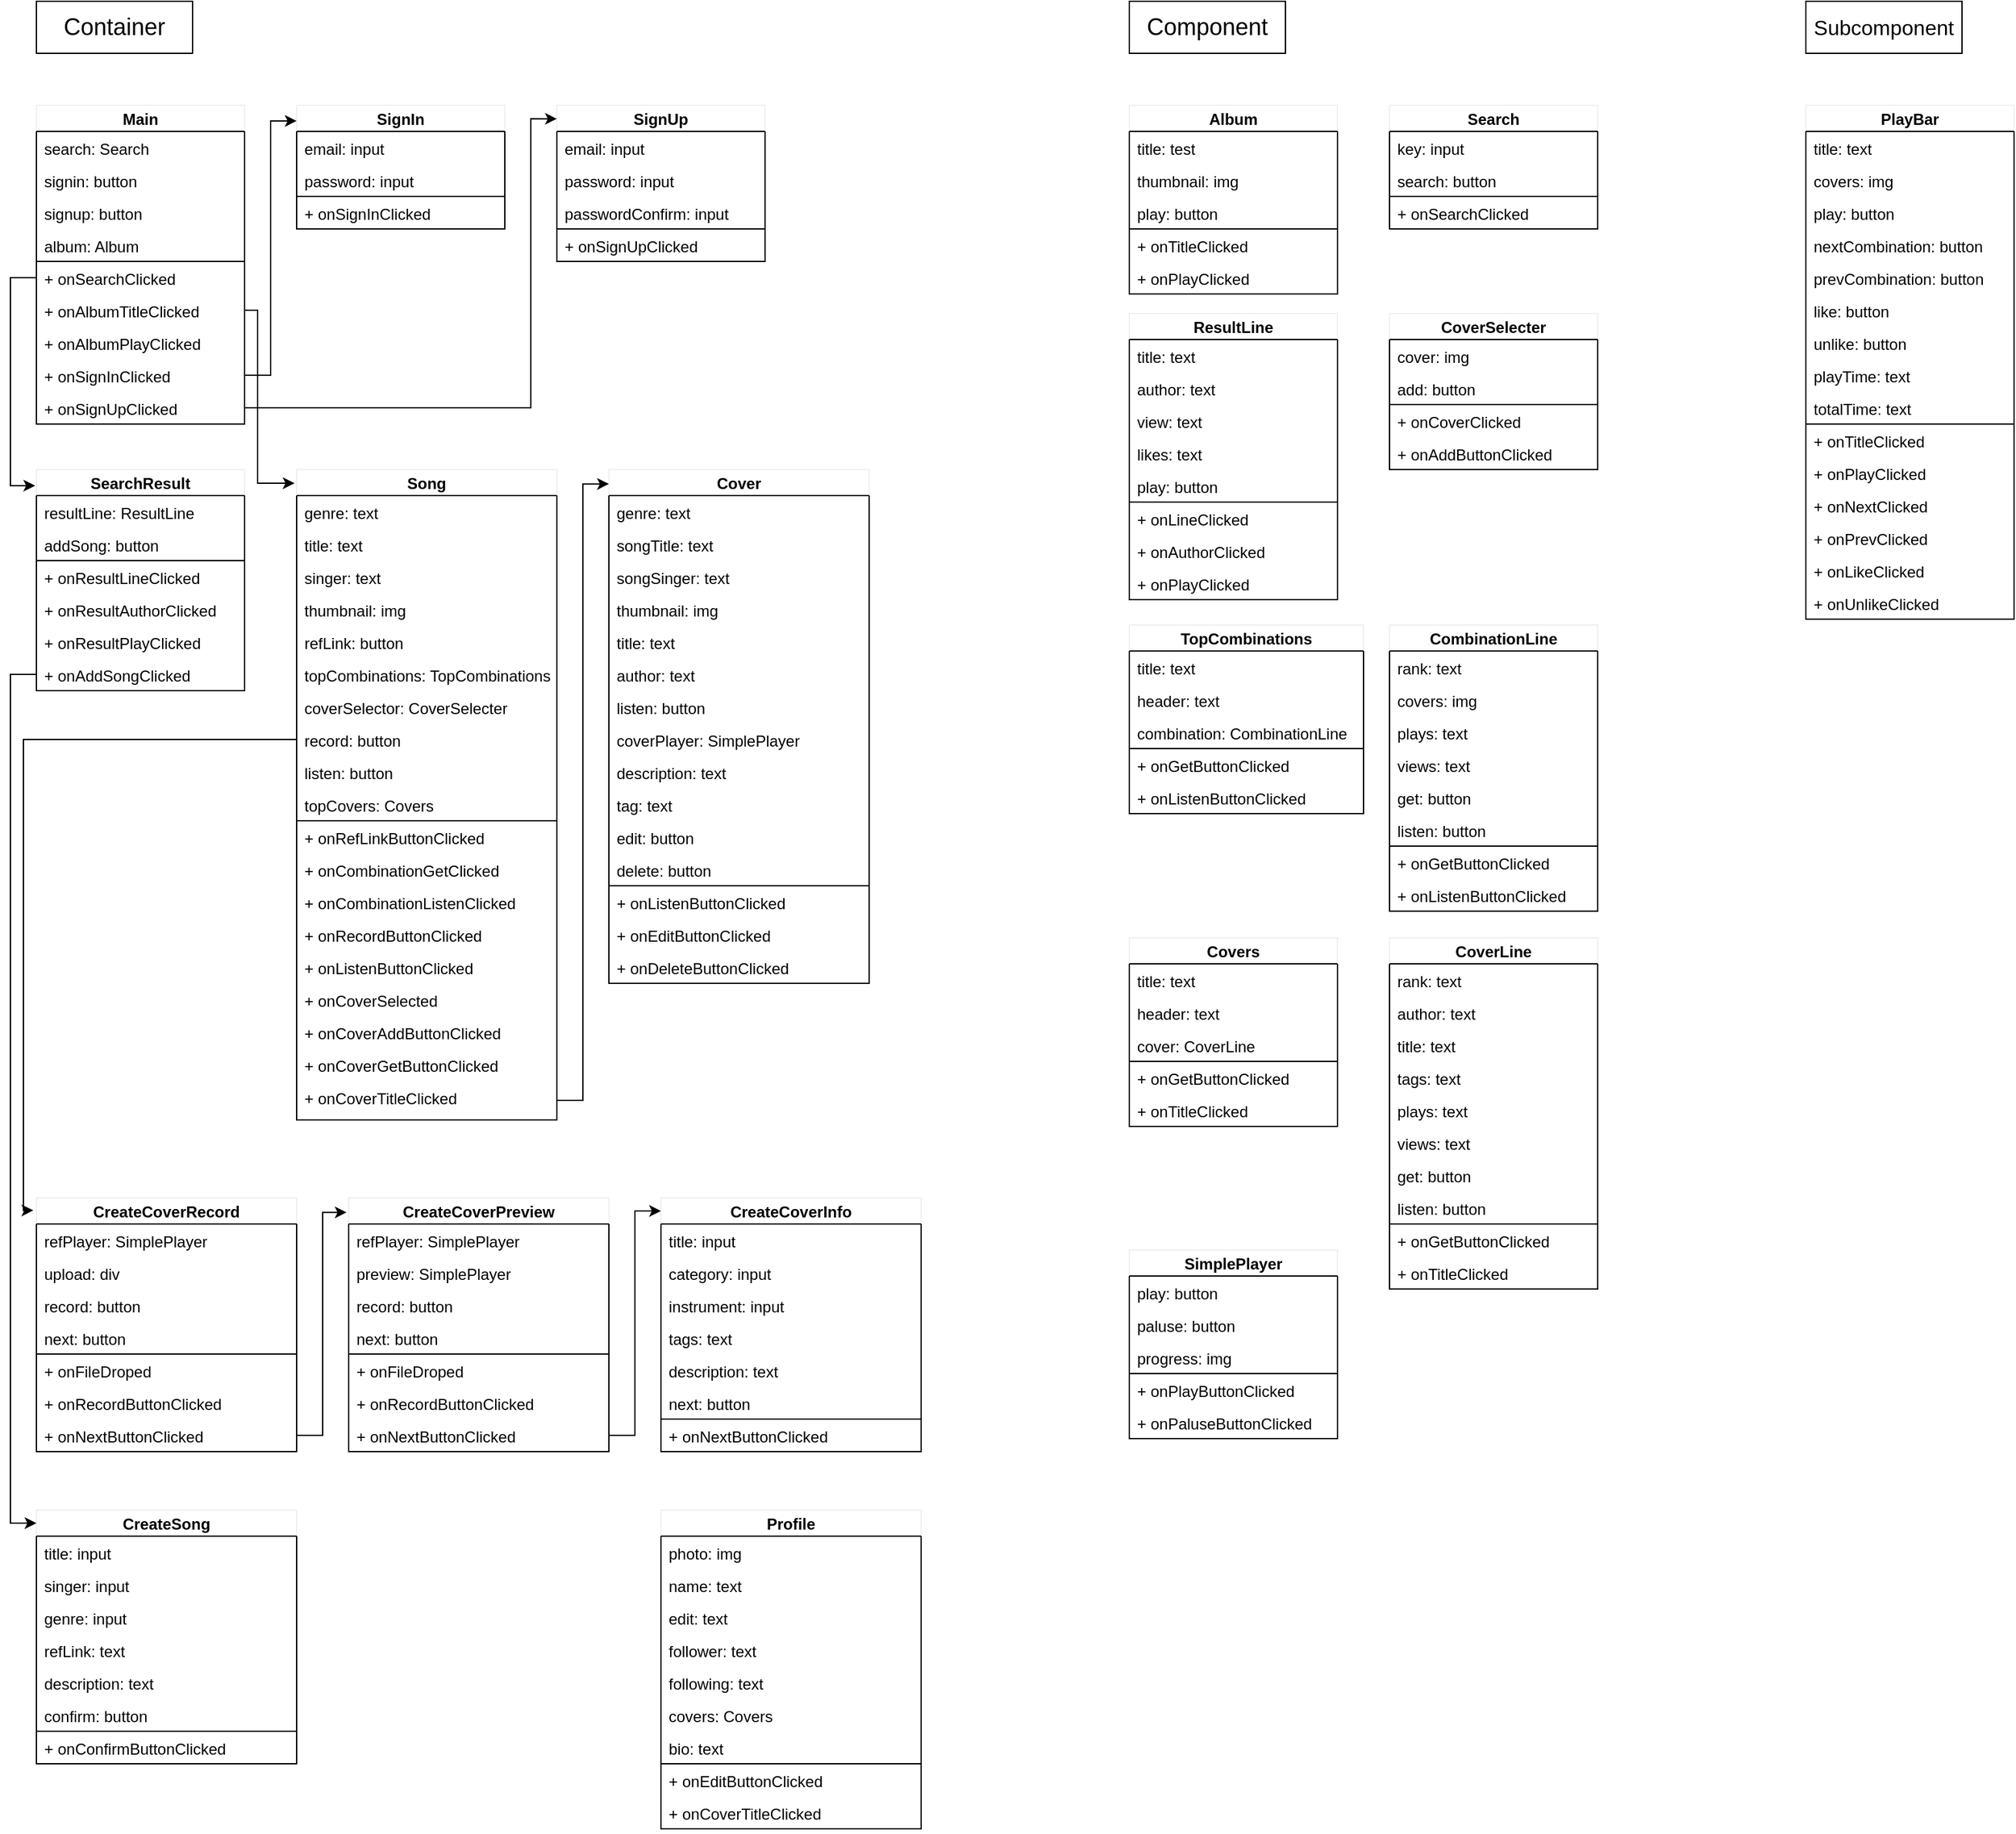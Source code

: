 <mxfile>
    <diagram id="yxfAynj5KHn1HwAmodsz" name="Page-1">
        <mxGraphModel dx="2807" dy="1373" grid="1" gridSize="10" guides="1" tooltips="1" connect="1" arrows="1" fold="1" page="1" pageScale="1" pageWidth="827" pageHeight="1169" math="0" shadow="0">
            <root>
                <mxCell id="0"/>
                <mxCell id="1" parent="0"/>
                <mxCell id="2" value="&lt;font style=&quot;font-size: 18px&quot;&gt;Container&lt;/font&gt;" style="whiteSpace=wrap;html=1;" vertex="1" parent="1">
                    <mxGeometry x="-800" y="40" width="120" height="40" as="geometry"/>
                </mxCell>
                <mxCell id="4" value="&lt;font style=&quot;font-size: 18px&quot;&gt;Component&lt;/font&gt;" style="whiteSpace=wrap;html=1;" vertex="1" parent="1">
                    <mxGeometry x="40" y="40" width="120" height="40" as="geometry"/>
                </mxCell>
                <mxCell id="5" value="&lt;font style=&quot;font-size: 16px&quot;&gt;Subcomponent&lt;/font&gt;" style="whiteSpace=wrap;html=1;" vertex="1" parent="1">
                    <mxGeometry x="560" y="40" width="120" height="40" as="geometry"/>
                </mxCell>
                <mxCell id="26" value="PlayBar" style="swimlane;strokeColor=#f0f0f0;startSize=20;" vertex="1" parent="1">
                    <mxGeometry x="560" y="120" width="160" height="395" as="geometry">
                        <mxRectangle x="-800" y="120" width="130" height="23" as="alternateBounds"/>
                    </mxGeometry>
                </mxCell>
                <mxCell id="27" value="" style="swimlane;fontStyle=0;childLayout=stackLayout;horizontal=1;startSize=0;horizontalStack=0;resizeParent=1;resizeParentMax=0;resizeLast=0;collapsible=1;marginBottom=0;" vertex="1" parent="26">
                    <mxGeometry y="20" width="160" height="225" as="geometry">
                        <mxRectangle y="20" width="40" height="26" as="alternateBounds"/>
                    </mxGeometry>
                </mxCell>
                <mxCell id="28" value="title: text" style="text;strokeColor=none;fillColor=none;align=left;verticalAlign=top;spacingLeft=4;spacingRight=4;overflow=hidden;rotatable=0;points=[[0,0.5],[1,0.5]];portConstraint=eastwest;" vertex="1" parent="27">
                    <mxGeometry width="160" height="25" as="geometry"/>
                </mxCell>
                <mxCell id="37" value="covers: img" style="text;strokeColor=none;fillColor=none;align=left;verticalAlign=top;spacingLeft=4;spacingRight=4;overflow=hidden;rotatable=0;points=[[0,0.5],[1,0.5]];portConstraint=eastwest;" vertex="1" parent="27">
                    <mxGeometry y="25" width="160" height="25" as="geometry"/>
                </mxCell>
                <mxCell id="38" value="play: button" style="text;strokeColor=none;fillColor=none;align=left;verticalAlign=top;spacingLeft=4;spacingRight=4;overflow=hidden;rotatable=0;points=[[0,0.5],[1,0.5]];portConstraint=eastwest;" vertex="1" parent="27">
                    <mxGeometry y="50" width="160" height="25" as="geometry"/>
                </mxCell>
                <mxCell id="39" value="nextCombination: button" style="text;strokeColor=none;fillColor=none;align=left;verticalAlign=top;spacingLeft=4;spacingRight=4;overflow=hidden;rotatable=0;points=[[0,0.5],[1,0.5]];portConstraint=eastwest;" vertex="1" parent="27">
                    <mxGeometry y="75" width="160" height="25" as="geometry"/>
                </mxCell>
                <mxCell id="40" value="prevCombination: button" style="text;strokeColor=none;fillColor=none;align=left;verticalAlign=top;spacingLeft=4;spacingRight=4;overflow=hidden;rotatable=0;points=[[0,0.5],[1,0.5]];portConstraint=eastwest;" vertex="1" parent="27">
                    <mxGeometry y="100" width="160" height="25" as="geometry"/>
                </mxCell>
                <mxCell id="41" value="like: button" style="text;strokeColor=none;fillColor=none;align=left;verticalAlign=top;spacingLeft=4;spacingRight=4;overflow=hidden;rotatable=0;points=[[0,0.5],[1,0.5]];portConstraint=eastwest;" vertex="1" parent="27">
                    <mxGeometry y="125" width="160" height="25" as="geometry"/>
                </mxCell>
                <mxCell id="42" value="unlike: button" style="text;strokeColor=none;fillColor=none;align=left;verticalAlign=top;spacingLeft=4;spacingRight=4;overflow=hidden;rotatable=0;points=[[0,0.5],[1,0.5]];portConstraint=eastwest;" vertex="1" parent="27">
                    <mxGeometry y="150" width="160" height="25" as="geometry"/>
                </mxCell>
                <mxCell id="43" value="playTime: text" style="text;strokeColor=none;fillColor=none;align=left;verticalAlign=top;spacingLeft=4;spacingRight=4;overflow=hidden;rotatable=0;points=[[0,0.5],[1,0.5]];portConstraint=eastwest;" vertex="1" parent="27">
                    <mxGeometry y="175" width="160" height="25" as="geometry"/>
                </mxCell>
                <mxCell id="44" value="totalTime: text" style="text;strokeColor=none;fillColor=none;align=left;verticalAlign=top;spacingLeft=4;spacingRight=4;overflow=hidden;rotatable=0;points=[[0,0.5],[1,0.5]];portConstraint=eastwest;" vertex="1" parent="27">
                    <mxGeometry y="200" width="160" height="25" as="geometry"/>
                </mxCell>
                <mxCell id="31" value="" style="swimlane;fontStyle=0;childLayout=stackLayout;horizontal=1;startSize=0;horizontalStack=0;resizeParent=1;resizeParentMax=0;resizeLast=0;collapsible=1;marginBottom=0;" vertex="1" parent="26">
                    <mxGeometry y="245" width="160" height="150" as="geometry">
                        <mxRectangle y="20" width="40" height="26" as="alternateBounds"/>
                    </mxGeometry>
                </mxCell>
                <mxCell id="32" value="+ onTitleClicked" style="text;strokeColor=none;fillColor=none;align=left;verticalAlign=top;spacingLeft=4;spacingRight=4;overflow=hidden;rotatable=0;points=[[0,0.5],[1,0.5]];portConstraint=eastwest;" vertex="1" parent="31">
                    <mxGeometry width="160" height="25" as="geometry"/>
                </mxCell>
                <mxCell id="46" value="+ onPlayClicked" style="text;strokeColor=none;fillColor=none;align=left;verticalAlign=top;spacingLeft=4;spacingRight=4;overflow=hidden;rotatable=0;points=[[0,0.5],[1,0.5]];portConstraint=eastwest;" vertex="1" parent="31">
                    <mxGeometry y="25" width="160" height="25" as="geometry"/>
                </mxCell>
                <mxCell id="47" value="+ onNextClicked" style="text;strokeColor=none;fillColor=none;align=left;verticalAlign=top;spacingLeft=4;spacingRight=4;overflow=hidden;rotatable=0;points=[[0,0.5],[1,0.5]];portConstraint=eastwest;" vertex="1" parent="31">
                    <mxGeometry y="50" width="160" height="25" as="geometry"/>
                </mxCell>
                <mxCell id="48" value="+ onPrevClicked" style="text;strokeColor=none;fillColor=none;align=left;verticalAlign=top;spacingLeft=4;spacingRight=4;overflow=hidden;rotatable=0;points=[[0,0.5],[1,0.5]];portConstraint=eastwest;" vertex="1" parent="31">
                    <mxGeometry y="75" width="160" height="25" as="geometry"/>
                </mxCell>
                <mxCell id="49" value="+ onLikeClicked" style="text;strokeColor=none;fillColor=none;align=left;verticalAlign=top;spacingLeft=4;spacingRight=4;overflow=hidden;rotatable=0;points=[[0,0.5],[1,0.5]];portConstraint=eastwest;" vertex="1" parent="31">
                    <mxGeometry y="100" width="160" height="25" as="geometry"/>
                </mxCell>
                <mxCell id="50" value="+ onUnlikeClicked" style="text;strokeColor=none;fillColor=none;align=left;verticalAlign=top;spacingLeft=4;spacingRight=4;overflow=hidden;rotatable=0;points=[[0,0.5],[1,0.5]];portConstraint=eastwest;" vertex="1" parent="31">
                    <mxGeometry y="125" width="160" height="25" as="geometry"/>
                </mxCell>
                <mxCell id="51" value="Main" style="swimlane;strokeColor=#f0f0f0;startSize=20;" vertex="1" parent="1">
                    <mxGeometry x="-800" y="120" width="160" height="245" as="geometry">
                        <mxRectangle x="-800" y="120" width="130" height="23" as="alternateBounds"/>
                    </mxGeometry>
                </mxCell>
                <mxCell id="52" value="" style="swimlane;fontStyle=0;childLayout=stackLayout;horizontal=1;startSize=0;horizontalStack=0;resizeParent=1;resizeParentMax=0;resizeLast=0;collapsible=1;marginBottom=0;" vertex="1" parent="51">
                    <mxGeometry y="20" width="160" height="100" as="geometry">
                        <mxRectangle y="20" width="40" height="26" as="alternateBounds"/>
                    </mxGeometry>
                </mxCell>
                <mxCell id="53" value="search: Search" style="text;strokeColor=none;fillColor=none;align=left;verticalAlign=top;spacingLeft=4;spacingRight=4;overflow=hidden;rotatable=0;points=[[0,0.5],[1,0.5]];portConstraint=eastwest;" vertex="1" parent="52">
                    <mxGeometry width="160" height="25" as="geometry"/>
                </mxCell>
                <mxCell id="55" value="signin: button" style="text;strokeColor=none;fillColor=none;align=left;verticalAlign=top;spacingLeft=4;spacingRight=4;overflow=hidden;rotatable=0;points=[[0,0.5],[1,0.5]];portConstraint=eastwest;" vertex="1" parent="52">
                    <mxGeometry y="25" width="160" height="25" as="geometry"/>
                </mxCell>
                <mxCell id="56" value="signup: button" style="text;strokeColor=none;fillColor=none;align=left;verticalAlign=top;spacingLeft=4;spacingRight=4;overflow=hidden;rotatable=0;points=[[0,0.5],[1,0.5]];portConstraint=eastwest;" vertex="1" parent="52">
                    <mxGeometry y="50" width="160" height="25" as="geometry"/>
                </mxCell>
                <mxCell id="57" value="album: Album" style="text;strokeColor=none;fillColor=none;align=left;verticalAlign=top;spacingLeft=4;spacingRight=4;overflow=hidden;rotatable=0;points=[[0,0.5],[1,0.5]];portConstraint=eastwest;" vertex="1" parent="52">
                    <mxGeometry y="75" width="160" height="25" as="geometry"/>
                </mxCell>
                <mxCell id="62" value="" style="swimlane;fontStyle=0;childLayout=stackLayout;horizontal=1;startSize=0;horizontalStack=0;resizeParent=1;resizeParentMax=0;resizeLast=0;collapsible=1;marginBottom=0;" vertex="1" parent="51">
                    <mxGeometry y="120" width="160" height="125" as="geometry">
                        <mxRectangle y="20" width="40" height="26" as="alternateBounds"/>
                    </mxGeometry>
                </mxCell>
                <mxCell id="63" value="+ onSearchClicked" style="text;strokeColor=none;fillColor=none;align=left;verticalAlign=top;spacingLeft=4;spacingRight=4;overflow=hidden;rotatable=0;points=[[0,0.5],[1,0.5]];portConstraint=eastwest;" vertex="1" parent="62">
                    <mxGeometry width="160" height="25" as="geometry"/>
                </mxCell>
                <mxCell id="64" value="+ onAlbumTitleClicked" style="text;strokeColor=none;fillColor=none;align=left;verticalAlign=top;spacingLeft=4;spacingRight=4;overflow=hidden;rotatable=0;points=[[0,0.5],[1,0.5]];portConstraint=eastwest;" vertex="1" parent="62">
                    <mxGeometry y="25" width="160" height="25" as="geometry"/>
                </mxCell>
                <mxCell id="136" value="+ onAlbumPlayClicked" style="text;strokeColor=none;fillColor=none;align=left;verticalAlign=top;spacingLeft=4;spacingRight=4;overflow=hidden;rotatable=0;points=[[0,0.5],[1,0.5]];portConstraint=eastwest;" vertex="1" parent="62">
                    <mxGeometry y="50" width="160" height="25" as="geometry"/>
                </mxCell>
                <mxCell id="137" value="+ onSignInClicked" style="text;strokeColor=none;fillColor=none;align=left;verticalAlign=top;spacingLeft=4;spacingRight=4;overflow=hidden;rotatable=0;points=[[0,0.5],[1,0.5]];portConstraint=eastwest;" vertex="1" parent="62">
                    <mxGeometry y="75" width="160" height="25" as="geometry"/>
                </mxCell>
                <mxCell id="65" value="+ onSignUpClicked" style="text;strokeColor=none;fillColor=none;align=left;verticalAlign=top;spacingLeft=4;spacingRight=4;overflow=hidden;rotatable=0;points=[[0,0.5],[1,0.5]];portConstraint=eastwest;" vertex="1" parent="62">
                    <mxGeometry y="100" width="160" height="25" as="geometry"/>
                </mxCell>
                <mxCell id="69" value="SearchResult" style="swimlane;strokeColor=#f0f0f0;startSize=20;" vertex="1" parent="1">
                    <mxGeometry x="-800" y="400" width="160" height="170" as="geometry">
                        <mxRectangle x="-800" y="120" width="130" height="23" as="alternateBounds"/>
                    </mxGeometry>
                </mxCell>
                <mxCell id="70" value="" style="swimlane;fontStyle=0;childLayout=stackLayout;horizontal=1;startSize=0;horizontalStack=0;resizeParent=1;resizeParentMax=0;resizeLast=0;collapsible=1;marginBottom=0;" vertex="1" parent="69">
                    <mxGeometry y="20" width="160" height="50" as="geometry">
                        <mxRectangle y="20" width="40" height="26" as="alternateBounds"/>
                    </mxGeometry>
                </mxCell>
                <mxCell id="71" value="resultLine: ResultLine" style="text;strokeColor=none;fillColor=none;align=left;verticalAlign=top;spacingLeft=4;spacingRight=4;overflow=hidden;rotatable=0;points=[[0,0.5],[1,0.5]];portConstraint=eastwest;" vertex="1" parent="70">
                    <mxGeometry width="160" height="25" as="geometry"/>
                </mxCell>
                <mxCell id="72" value="addSong: button" style="text;strokeColor=none;fillColor=none;align=left;verticalAlign=top;spacingLeft=4;spacingRight=4;overflow=hidden;rotatable=0;points=[[0,0.5],[1,0.5]];portConstraint=eastwest;" vertex="1" parent="70">
                    <mxGeometry y="25" width="160" height="25" as="geometry"/>
                </mxCell>
                <mxCell id="75" value="" style="swimlane;fontStyle=0;childLayout=stackLayout;horizontal=1;startSize=0;horizontalStack=0;resizeParent=1;resizeParentMax=0;resizeLast=0;collapsible=1;marginBottom=0;" vertex="1" parent="69">
                    <mxGeometry y="70" width="160" height="100" as="geometry">
                        <mxRectangle y="20" width="40" height="26" as="alternateBounds"/>
                    </mxGeometry>
                </mxCell>
                <mxCell id="76" value="+ onResultLineClicked" style="text;strokeColor=none;fillColor=none;align=left;verticalAlign=top;spacingLeft=4;spacingRight=4;overflow=hidden;rotatable=0;points=[[0,0.5],[1,0.5]];portConstraint=eastwest;" vertex="1" parent="75">
                    <mxGeometry width="160" height="25" as="geometry"/>
                </mxCell>
                <mxCell id="77" value="+ onResultAuthorClicked" style="text;strokeColor=none;fillColor=none;align=left;verticalAlign=top;spacingLeft=4;spacingRight=4;overflow=hidden;rotatable=0;points=[[0,0.5],[1,0.5]];portConstraint=eastwest;" vertex="1" parent="75">
                    <mxGeometry y="25" width="160" height="25" as="geometry"/>
                </mxCell>
                <mxCell id="98" value="+ onResultPlayClicked" style="text;strokeColor=none;fillColor=none;align=left;verticalAlign=top;spacingLeft=4;spacingRight=4;overflow=hidden;rotatable=0;points=[[0,0.5],[1,0.5]];portConstraint=eastwest;" vertex="1" parent="75">
                    <mxGeometry y="50" width="160" height="25" as="geometry"/>
                </mxCell>
                <mxCell id="99" value="+ onAddSongClicked" style="text;strokeColor=none;fillColor=none;align=left;verticalAlign=top;spacingLeft=4;spacingRight=4;overflow=hidden;rotatable=0;points=[[0,0.5],[1,0.5]];portConstraint=eastwest;" vertex="1" parent="75">
                    <mxGeometry y="75" width="160" height="25" as="geometry"/>
                </mxCell>
                <mxCell id="80" value="Album" style="swimlane;strokeColor=#f0f0f0;startSize=20;" vertex="1" parent="1">
                    <mxGeometry x="40" y="120" width="160" height="145" as="geometry">
                        <mxRectangle x="-800" y="120" width="130" height="23" as="alternateBounds"/>
                    </mxGeometry>
                </mxCell>
                <mxCell id="81" value="" style="swimlane;fontStyle=0;childLayout=stackLayout;horizontal=1;startSize=0;horizontalStack=0;resizeParent=1;resizeParentMax=0;resizeLast=0;collapsible=1;marginBottom=0;" vertex="1" parent="80">
                    <mxGeometry y="20" width="160" height="75" as="geometry">
                        <mxRectangle y="20" width="40" height="26" as="alternateBounds"/>
                    </mxGeometry>
                </mxCell>
                <mxCell id="82" value="title: test" style="text;strokeColor=none;fillColor=none;align=left;verticalAlign=top;spacingLeft=4;spacingRight=4;overflow=hidden;rotatable=0;points=[[0,0.5],[1,0.5]];portConstraint=eastwest;" vertex="1" parent="81">
                    <mxGeometry width="160" height="25" as="geometry"/>
                </mxCell>
                <mxCell id="83" value="thumbnail: img" style="text;strokeColor=none;fillColor=none;align=left;verticalAlign=top;spacingLeft=4;spacingRight=4;overflow=hidden;rotatable=0;points=[[0,0.5],[1,0.5]];portConstraint=eastwest;" vertex="1" parent="81">
                    <mxGeometry y="25" width="160" height="25" as="geometry"/>
                </mxCell>
                <mxCell id="84" value="play: button" style="text;strokeColor=none;fillColor=none;align=left;verticalAlign=top;spacingLeft=4;spacingRight=4;overflow=hidden;rotatable=0;points=[[0,0.5],[1,0.5]];portConstraint=eastwest;" vertex="1" parent="81">
                    <mxGeometry y="50" width="160" height="25" as="geometry"/>
                </mxCell>
                <mxCell id="86" value="" style="swimlane;fontStyle=0;childLayout=stackLayout;horizontal=1;startSize=0;horizontalStack=0;resizeParent=1;resizeParentMax=0;resizeLast=0;collapsible=1;marginBottom=0;" vertex="1" parent="80">
                    <mxGeometry y="95" width="160" height="50" as="geometry">
                        <mxRectangle y="20" width="40" height="26" as="alternateBounds"/>
                    </mxGeometry>
                </mxCell>
                <mxCell id="87" value="+ onTitleClicked" style="text;strokeColor=none;fillColor=none;align=left;verticalAlign=top;spacingLeft=4;spacingRight=4;overflow=hidden;rotatable=0;points=[[0,0.5],[1,0.5]];portConstraint=eastwest;" vertex="1" parent="86">
                    <mxGeometry width="160" height="25" as="geometry"/>
                </mxCell>
                <mxCell id="88" value="+ onPlayClicked" style="text;strokeColor=none;fillColor=none;align=left;verticalAlign=top;spacingLeft=4;spacingRight=4;overflow=hidden;rotatable=0;points=[[0,0.5],[1,0.5]];portConstraint=eastwest;" vertex="1" parent="86">
                    <mxGeometry y="25" width="160" height="25" as="geometry"/>
                </mxCell>
                <mxCell id="90" value="ResultLine" style="swimlane;strokeColor=#f0f0f0;startSize=20;" vertex="1" parent="1">
                    <mxGeometry x="40" y="280" width="160" height="220" as="geometry">
                        <mxRectangle x="-800" y="120" width="130" height="23" as="alternateBounds"/>
                    </mxGeometry>
                </mxCell>
                <mxCell id="91" value="" style="swimlane;fontStyle=0;childLayout=stackLayout;horizontal=1;startSize=0;horizontalStack=0;resizeParent=1;resizeParentMax=0;resizeLast=0;collapsible=1;marginBottom=0;" vertex="1" parent="90">
                    <mxGeometry y="20" width="160" height="125" as="geometry">
                        <mxRectangle y="20" width="40" height="26" as="alternateBounds"/>
                    </mxGeometry>
                </mxCell>
                <mxCell id="92" value="title: text" style="text;strokeColor=none;fillColor=none;align=left;verticalAlign=top;spacingLeft=4;spacingRight=4;overflow=hidden;rotatable=0;points=[[0,0.5],[1,0.5]];portConstraint=eastwest;" vertex="1" parent="91">
                    <mxGeometry width="160" height="25" as="geometry"/>
                </mxCell>
                <mxCell id="93" value="author: text" style="text;strokeColor=none;fillColor=none;align=left;verticalAlign=top;spacingLeft=4;spacingRight=4;overflow=hidden;rotatable=0;points=[[0,0.5],[1,0.5]];portConstraint=eastwest;" vertex="1" parent="91">
                    <mxGeometry y="25" width="160" height="25" as="geometry"/>
                </mxCell>
                <mxCell id="94" value="view: text" style="text;strokeColor=none;fillColor=none;align=left;verticalAlign=top;spacingLeft=4;spacingRight=4;overflow=hidden;rotatable=0;points=[[0,0.5],[1,0.5]];portConstraint=eastwest;" vertex="1" parent="91">
                    <mxGeometry y="50" width="160" height="25" as="geometry"/>
                </mxCell>
                <mxCell id="100" value="likes: text" style="text;strokeColor=none;fillColor=none;align=left;verticalAlign=top;spacingLeft=4;spacingRight=4;overflow=hidden;rotatable=0;points=[[0,0.5],[1,0.5]];portConstraint=eastwest;" vertex="1" parent="91">
                    <mxGeometry y="75" width="160" height="25" as="geometry"/>
                </mxCell>
                <mxCell id="101" value="play: button" style="text;strokeColor=none;fillColor=none;align=left;verticalAlign=top;spacingLeft=4;spacingRight=4;overflow=hidden;rotatable=0;points=[[0,0.5],[1,0.5]];portConstraint=eastwest;" vertex="1" parent="91">
                    <mxGeometry y="100" width="160" height="25" as="geometry"/>
                </mxCell>
                <mxCell id="95" value="" style="swimlane;fontStyle=0;childLayout=stackLayout;horizontal=1;startSize=0;horizontalStack=0;resizeParent=1;resizeParentMax=0;resizeLast=0;collapsible=1;marginBottom=0;" vertex="1" parent="90">
                    <mxGeometry y="145" width="160" height="75" as="geometry">
                        <mxRectangle y="20" width="40" height="26" as="alternateBounds"/>
                    </mxGeometry>
                </mxCell>
                <mxCell id="96" value="+ onLineClicked" style="text;strokeColor=none;fillColor=none;align=left;verticalAlign=top;spacingLeft=4;spacingRight=4;overflow=hidden;rotatable=0;points=[[0,0.5],[1,0.5]];portConstraint=eastwest;" vertex="1" parent="95">
                    <mxGeometry width="160" height="25" as="geometry"/>
                </mxCell>
                <mxCell id="97" value="+ onAuthorClicked" style="text;strokeColor=none;fillColor=none;align=left;verticalAlign=top;spacingLeft=4;spacingRight=4;overflow=hidden;rotatable=0;points=[[0,0.5],[1,0.5]];portConstraint=eastwest;" vertex="1" parent="95">
                    <mxGeometry y="25" width="160" height="25" as="geometry"/>
                </mxCell>
                <mxCell id="102" value="+ onPlayClicked" style="text;strokeColor=none;fillColor=none;align=left;verticalAlign=top;spacingLeft=4;spacingRight=4;overflow=hidden;rotatable=0;points=[[0,0.5],[1,0.5]];portConstraint=eastwest;" vertex="1" parent="95">
                    <mxGeometry y="50" width="160" height="25" as="geometry"/>
                </mxCell>
                <mxCell id="103" value="SignIn" style="swimlane;strokeColor=#f0f0f0;startSize=20;" vertex="1" parent="1">
                    <mxGeometry x="-600" y="120" width="160" height="95" as="geometry">
                        <mxRectangle x="-800" y="120" width="130" height="23" as="alternateBounds"/>
                    </mxGeometry>
                </mxCell>
                <mxCell id="104" value="" style="swimlane;fontStyle=0;childLayout=stackLayout;horizontal=1;startSize=0;horizontalStack=0;resizeParent=1;resizeParentMax=0;resizeLast=0;collapsible=1;marginBottom=0;" vertex="1" parent="103">
                    <mxGeometry y="20" width="160" height="50" as="geometry">
                        <mxRectangle y="20" width="40" height="26" as="alternateBounds"/>
                    </mxGeometry>
                </mxCell>
                <mxCell id="105" value="email: input" style="text;strokeColor=none;fillColor=none;align=left;verticalAlign=top;spacingLeft=4;spacingRight=4;overflow=hidden;rotatable=0;points=[[0,0.5],[1,0.5]];portConstraint=eastwest;" vertex="1" parent="104">
                    <mxGeometry width="160" height="25" as="geometry"/>
                </mxCell>
                <mxCell id="106" value="password: input" style="text;strokeColor=none;fillColor=none;align=left;verticalAlign=top;spacingLeft=4;spacingRight=4;overflow=hidden;rotatable=0;points=[[0,0.5],[1,0.5]];portConstraint=eastwest;" vertex="1" parent="104">
                    <mxGeometry y="25" width="160" height="25" as="geometry"/>
                </mxCell>
                <mxCell id="109" value="" style="swimlane;fontStyle=0;childLayout=stackLayout;horizontal=1;startSize=0;horizontalStack=0;resizeParent=1;resizeParentMax=0;resizeLast=0;collapsible=1;marginBottom=0;" vertex="1" parent="103">
                    <mxGeometry y="70" width="160" height="25" as="geometry">
                        <mxRectangle y="20" width="40" height="26" as="alternateBounds"/>
                    </mxGeometry>
                </mxCell>
                <mxCell id="110" value="+ onSignInClicked" style="text;strokeColor=none;fillColor=none;align=left;verticalAlign=top;spacingLeft=4;spacingRight=4;overflow=hidden;rotatable=0;points=[[0,0.5],[1,0.5]];portConstraint=eastwest;" vertex="1" parent="109">
                    <mxGeometry width="160" height="25" as="geometry"/>
                </mxCell>
                <mxCell id="113" value="SignUp" style="swimlane;strokeColor=#f0f0f0;startSize=20;" vertex="1" parent="1">
                    <mxGeometry x="-400" y="120" width="160" height="120" as="geometry">
                        <mxRectangle x="-800" y="120" width="130" height="23" as="alternateBounds"/>
                    </mxGeometry>
                </mxCell>
                <mxCell id="114" value="" style="swimlane;fontStyle=0;childLayout=stackLayout;horizontal=1;startSize=0;horizontalStack=0;resizeParent=1;resizeParentMax=0;resizeLast=0;collapsible=1;marginBottom=0;" vertex="1" parent="113">
                    <mxGeometry y="20" width="160" height="75" as="geometry">
                        <mxRectangle y="20" width="40" height="26" as="alternateBounds"/>
                    </mxGeometry>
                </mxCell>
                <mxCell id="115" value="email: input" style="text;strokeColor=none;fillColor=none;align=left;verticalAlign=top;spacingLeft=4;spacingRight=4;overflow=hidden;rotatable=0;points=[[0,0.5],[1,0.5]];portConstraint=eastwest;" vertex="1" parent="114">
                    <mxGeometry width="160" height="25" as="geometry"/>
                </mxCell>
                <mxCell id="116" value="password: input" style="text;strokeColor=none;fillColor=none;align=left;verticalAlign=top;spacingLeft=4;spacingRight=4;overflow=hidden;rotatable=0;points=[[0,0.5],[1,0.5]];portConstraint=eastwest;" vertex="1" parent="114">
                    <mxGeometry y="25" width="160" height="25" as="geometry"/>
                </mxCell>
                <mxCell id="126" value="passwordConfirm: input" style="text;strokeColor=none;fillColor=none;align=left;verticalAlign=top;spacingLeft=4;spacingRight=4;overflow=hidden;rotatable=0;points=[[0,0.5],[1,0.5]];portConstraint=eastwest;" vertex="1" parent="114">
                    <mxGeometry y="50" width="160" height="25" as="geometry"/>
                </mxCell>
                <mxCell id="117" value="" style="swimlane;fontStyle=0;childLayout=stackLayout;horizontal=1;startSize=0;horizontalStack=0;resizeParent=1;resizeParentMax=0;resizeLast=0;collapsible=1;marginBottom=0;" vertex="1" parent="113">
                    <mxGeometry y="95" width="160" height="25" as="geometry">
                        <mxRectangle y="20" width="40" height="26" as="alternateBounds"/>
                    </mxGeometry>
                </mxCell>
                <mxCell id="118" value="+ onSignUpClicked" style="text;strokeColor=none;fillColor=none;align=left;verticalAlign=top;spacingLeft=4;spacingRight=4;overflow=hidden;rotatable=0;points=[[0,0.5],[1,0.5]];portConstraint=eastwest;" vertex="1" parent="117">
                    <mxGeometry width="160" height="25" as="geometry"/>
                </mxCell>
                <mxCell id="129" style="edgeStyle=orthogonalEdgeStyle;rounded=0;orthogonalLoop=1;jettySize=auto;html=1;entryX=-0.006;entryY=0.073;entryDx=0;entryDy=0;entryPerimeter=0;" edge="1" parent="1" source="63" target="69">
                    <mxGeometry relative="1" as="geometry"/>
                </mxCell>
                <mxCell id="143" value="Search" style="swimlane;strokeColor=#f0f0f0;startSize=20;" vertex="1" parent="1">
                    <mxGeometry x="240" y="120" width="160" height="95" as="geometry">
                        <mxRectangle x="-800" y="120" width="130" height="23" as="alternateBounds"/>
                    </mxGeometry>
                </mxCell>
                <mxCell id="144" value="" style="swimlane;fontStyle=0;childLayout=stackLayout;horizontal=1;startSize=0;horizontalStack=0;resizeParent=1;resizeParentMax=0;resizeLast=0;collapsible=1;marginBottom=0;" vertex="1" parent="143">
                    <mxGeometry y="20" width="160" height="50" as="geometry">
                        <mxRectangle y="20" width="40" height="26" as="alternateBounds"/>
                    </mxGeometry>
                </mxCell>
                <mxCell id="145" value="key: input" style="text;strokeColor=none;fillColor=none;align=left;verticalAlign=top;spacingLeft=4;spacingRight=4;overflow=hidden;rotatable=0;points=[[0,0.5],[1,0.5]];portConstraint=eastwest;" vertex="1" parent="144">
                    <mxGeometry width="160" height="25" as="geometry"/>
                </mxCell>
                <mxCell id="146" value="search: button" style="text;strokeColor=none;fillColor=none;align=left;verticalAlign=top;spacingLeft=4;spacingRight=4;overflow=hidden;rotatable=0;points=[[0,0.5],[1,0.5]];portConstraint=eastwest;" vertex="1" parent="144">
                    <mxGeometry y="25" width="160" height="25" as="geometry"/>
                </mxCell>
                <mxCell id="148" value="" style="swimlane;fontStyle=0;childLayout=stackLayout;horizontal=1;startSize=0;horizontalStack=0;resizeParent=1;resizeParentMax=0;resizeLast=0;collapsible=1;marginBottom=0;" vertex="1" parent="143">
                    <mxGeometry y="70" width="160" height="25" as="geometry">
                        <mxRectangle y="20" width="40" height="26" as="alternateBounds"/>
                    </mxGeometry>
                </mxCell>
                <mxCell id="149" value="+ onSearchClicked" style="text;strokeColor=none;fillColor=none;align=left;verticalAlign=top;spacingLeft=4;spacingRight=4;overflow=hidden;rotatable=0;points=[[0,0.5],[1,0.5]];portConstraint=eastwest;" vertex="1" parent="148">
                    <mxGeometry width="160" height="25" as="geometry"/>
                </mxCell>
                <mxCell id="151" style="edgeStyle=orthogonalEdgeStyle;rounded=0;orthogonalLoop=1;jettySize=auto;html=1;entryX=0;entryY=0.126;entryDx=0;entryDy=0;entryPerimeter=0;" edge="1" parent="1" source="137" target="103">
                    <mxGeometry relative="1" as="geometry"/>
                </mxCell>
                <mxCell id="152" style="edgeStyle=orthogonalEdgeStyle;rounded=0;orthogonalLoop=1;jettySize=auto;html=1;entryX=0;entryY=0.086;entryDx=0;entryDy=0;entryPerimeter=0;" edge="1" parent="1" source="65" target="113">
                    <mxGeometry relative="1" as="geometry">
                        <Array as="points">
                            <mxPoint x="-420" y="353"/>
                            <mxPoint x="-420" y="130"/>
                        </Array>
                    </mxGeometry>
                </mxCell>
                <mxCell id="153" value="Song" style="swimlane;strokeColor=#f0f0f0;startSize=20;" vertex="1" parent="1">
                    <mxGeometry x="-600" y="400" width="200" height="500" as="geometry">
                        <mxRectangle x="-800" y="120" width="130" height="23" as="alternateBounds"/>
                    </mxGeometry>
                </mxCell>
                <mxCell id="154" value="" style="swimlane;fontStyle=0;childLayout=stackLayout;horizontal=1;startSize=0;horizontalStack=0;resizeParent=1;resizeParentMax=0;resizeLast=0;collapsible=1;marginBottom=0;" vertex="1" parent="153">
                    <mxGeometry y="20" width="200" height="250" as="geometry">
                        <mxRectangle y="20" width="40" height="26" as="alternateBounds"/>
                    </mxGeometry>
                </mxCell>
                <mxCell id="155" value="genre: text" style="text;strokeColor=none;fillColor=none;align=left;verticalAlign=top;spacingLeft=4;spacingRight=4;overflow=hidden;rotatable=0;points=[[0,0.5],[1,0.5]];portConstraint=eastwest;" vertex="1" parent="154">
                    <mxGeometry width="200" height="25" as="geometry"/>
                </mxCell>
                <mxCell id="156" value="title: text" style="text;strokeColor=none;fillColor=none;align=left;verticalAlign=top;spacingLeft=4;spacingRight=4;overflow=hidden;rotatable=0;points=[[0,0.5],[1,0.5]];portConstraint=eastwest;" vertex="1" parent="154">
                    <mxGeometry y="25" width="200" height="25" as="geometry"/>
                </mxCell>
                <mxCell id="162" value="singer: text" style="text;strokeColor=none;fillColor=none;align=left;verticalAlign=top;spacingLeft=4;spacingRight=4;overflow=hidden;rotatable=0;points=[[0,0.5],[1,0.5]];portConstraint=eastwest;" vertex="1" parent="154">
                    <mxGeometry y="50" width="200" height="25" as="geometry"/>
                </mxCell>
                <mxCell id="164" value="thumbnail: img" style="text;strokeColor=none;fillColor=none;align=left;verticalAlign=top;spacingLeft=4;spacingRight=4;overflow=hidden;rotatable=0;points=[[0,0.5],[1,0.5]];portConstraint=eastwest;" vertex="1" parent="154">
                    <mxGeometry y="75" width="200" height="25" as="geometry"/>
                </mxCell>
                <mxCell id="165" value="refLink: button" style="text;strokeColor=none;fillColor=none;align=left;verticalAlign=top;spacingLeft=4;spacingRight=4;overflow=hidden;rotatable=0;points=[[0,0.5],[1,0.5]];portConstraint=eastwest;" vertex="1" parent="154">
                    <mxGeometry y="100" width="200" height="25" as="geometry"/>
                </mxCell>
                <mxCell id="166" value="topCombinations: TopCombinations" style="text;strokeColor=none;fillColor=none;align=left;verticalAlign=top;spacingLeft=4;spacingRight=4;overflow=hidden;rotatable=0;points=[[0,0.5],[1,0.5]];portConstraint=eastwest;" vertex="1" parent="154">
                    <mxGeometry y="125" width="200" height="25" as="geometry"/>
                </mxCell>
                <mxCell id="168" value="coverSelector: CoverSelecter" style="text;strokeColor=none;fillColor=none;align=left;verticalAlign=top;spacingLeft=4;spacingRight=4;overflow=hidden;rotatable=0;points=[[0,0.5],[1,0.5]];portConstraint=eastwest;" vertex="1" parent="154">
                    <mxGeometry y="150" width="200" height="25" as="geometry"/>
                </mxCell>
                <mxCell id="170" value="record: button" style="text;strokeColor=none;fillColor=none;align=left;verticalAlign=top;spacingLeft=4;spacingRight=4;overflow=hidden;rotatable=0;points=[[0,0.5],[1,0.5]];portConstraint=eastwest;" vertex="1" parent="154">
                    <mxGeometry y="175" width="200" height="25" as="geometry"/>
                </mxCell>
                <mxCell id="171" value="listen: button" style="text;strokeColor=none;fillColor=none;align=left;verticalAlign=top;spacingLeft=4;spacingRight=4;overflow=hidden;rotatable=0;points=[[0,0.5],[1,0.5]];portConstraint=eastwest;" vertex="1" parent="154">
                    <mxGeometry y="200" width="200" height="25" as="geometry"/>
                </mxCell>
                <mxCell id="205" value="topCovers: Covers" style="text;strokeColor=none;fillColor=none;align=left;verticalAlign=top;spacingLeft=4;spacingRight=4;overflow=hidden;rotatable=0;points=[[0,0.5],[1,0.5]];portConstraint=eastwest;" vertex="1" parent="154">
                    <mxGeometry y="225" width="200" height="25" as="geometry"/>
                </mxCell>
                <mxCell id="157" value="" style="swimlane;fontStyle=0;childLayout=stackLayout;horizontal=1;startSize=0;horizontalStack=0;resizeParent=1;resizeParentMax=0;resizeLast=0;collapsible=1;marginBottom=0;" vertex="1" parent="153">
                    <mxGeometry y="270" width="200" height="230" as="geometry">
                        <mxRectangle y="20" width="40" height="26" as="alternateBounds"/>
                    </mxGeometry>
                </mxCell>
                <mxCell id="232" value="+ onRefLinkButtonClicked" style="text;strokeColor=none;fillColor=none;align=left;verticalAlign=top;spacingLeft=4;spacingRight=4;overflow=hidden;rotatable=0;points=[[0,0.5],[1,0.5]];portConstraint=eastwest;" vertex="1" parent="157">
                    <mxGeometry width="200" height="25" as="geometry"/>
                </mxCell>
                <mxCell id="158" value="+ onCombinationGetClicked" style="text;strokeColor=none;fillColor=none;align=left;verticalAlign=top;spacingLeft=4;spacingRight=4;overflow=hidden;rotatable=0;points=[[0,0.5],[1,0.5]];portConstraint=eastwest;" vertex="1" parent="157">
                    <mxGeometry y="25" width="200" height="25" as="geometry"/>
                </mxCell>
                <mxCell id="159" value="+ onCombinationListenClicked" style="text;strokeColor=none;fillColor=none;align=left;verticalAlign=top;spacingLeft=4;spacingRight=4;overflow=hidden;rotatable=0;points=[[0,0.5],[1,0.5]];portConstraint=eastwest;" vertex="1" parent="157">
                    <mxGeometry y="50" width="200" height="25" as="geometry"/>
                </mxCell>
                <mxCell id="234" value="+ onRecordButtonClicked" style="text;strokeColor=none;fillColor=none;align=left;verticalAlign=top;spacingLeft=4;spacingRight=4;overflow=hidden;rotatable=0;points=[[0,0.5],[1,0.5]];portConstraint=eastwest;" vertex="1" parent="157">
                    <mxGeometry y="75" width="200" height="25" as="geometry"/>
                </mxCell>
                <mxCell id="235" value="+ onListenButtonClicked" style="text;strokeColor=none;fillColor=none;align=left;verticalAlign=top;spacingLeft=4;spacingRight=4;overflow=hidden;rotatable=0;points=[[0,0.5],[1,0.5]];portConstraint=eastwest;" vertex="1" parent="157">
                    <mxGeometry y="100" width="200" height="25" as="geometry"/>
                </mxCell>
                <mxCell id="160" value="+ onCoverSelected" style="text;strokeColor=none;fillColor=none;align=left;verticalAlign=top;spacingLeft=4;spacingRight=4;overflow=hidden;rotatable=0;points=[[0,0.5],[1,0.5]];portConstraint=eastwest;" vertex="1" parent="157">
                    <mxGeometry y="125" width="200" height="25" as="geometry"/>
                </mxCell>
                <mxCell id="161" value="+ onCoverAddButtonClicked" style="text;strokeColor=none;fillColor=none;align=left;verticalAlign=top;spacingLeft=4;spacingRight=4;overflow=hidden;rotatable=0;points=[[0,0.5],[1,0.5]];portConstraint=eastwest;" vertex="1" parent="157">
                    <mxGeometry y="150" width="200" height="25" as="geometry"/>
                </mxCell>
                <mxCell id="231" value="+ onCoverGetButtonClicked" style="text;strokeColor=none;fillColor=none;align=left;verticalAlign=top;spacingLeft=4;spacingRight=4;overflow=hidden;rotatable=0;points=[[0,0.5],[1,0.5]];portConstraint=eastwest;" vertex="1" parent="157">
                    <mxGeometry y="175" width="200" height="25" as="geometry"/>
                </mxCell>
                <mxCell id="236" value="+ onCoverTitleClicked" style="text;strokeColor=none;fillColor=none;align=left;verticalAlign=top;spacingLeft=4;spacingRight=4;overflow=hidden;rotatable=0;points=[[0,0.5],[1,0.5]];portConstraint=eastwest;" vertex="1" parent="157">
                    <mxGeometry y="200" width="200" height="30" as="geometry"/>
                </mxCell>
                <mxCell id="172" value="TopCombinations" style="swimlane;strokeColor=#f0f0f0;startSize=20;" vertex="1" parent="1">
                    <mxGeometry x="40" y="519.5" width="180" height="145" as="geometry">
                        <mxRectangle x="-800" y="120" width="130" height="23" as="alternateBounds"/>
                    </mxGeometry>
                </mxCell>
                <mxCell id="173" value="" style="swimlane;fontStyle=0;childLayout=stackLayout;horizontal=1;startSize=0;horizontalStack=0;resizeParent=1;resizeParentMax=0;resizeLast=0;collapsible=1;marginBottom=0;" vertex="1" parent="172">
                    <mxGeometry y="20" width="180" height="75" as="geometry">
                        <mxRectangle y="20" width="40" height="26" as="alternateBounds"/>
                    </mxGeometry>
                </mxCell>
                <mxCell id="174" value="title: text" style="text;strokeColor=none;fillColor=none;align=left;verticalAlign=top;spacingLeft=4;spacingRight=4;overflow=hidden;rotatable=0;points=[[0,0.5],[1,0.5]];portConstraint=eastwest;" vertex="1" parent="173">
                    <mxGeometry width="180" height="25" as="geometry"/>
                </mxCell>
                <mxCell id="175" value="header: text" style="text;strokeColor=none;fillColor=none;align=left;verticalAlign=top;spacingLeft=4;spacingRight=4;overflow=hidden;rotatable=0;points=[[0,0.5],[1,0.5]];portConstraint=eastwest;" vertex="1" parent="173">
                    <mxGeometry y="25" width="180" height="25" as="geometry"/>
                </mxCell>
                <mxCell id="176" value="combination: CombinationLine" style="text;strokeColor=none;fillColor=none;align=left;verticalAlign=top;spacingLeft=4;spacingRight=4;overflow=hidden;rotatable=0;points=[[0,0.5],[1,0.5]];portConstraint=eastwest;" vertex="1" parent="173">
                    <mxGeometry y="50" width="180" height="25" as="geometry"/>
                </mxCell>
                <mxCell id="179" value="" style="swimlane;fontStyle=0;childLayout=stackLayout;horizontal=1;startSize=0;horizontalStack=0;resizeParent=1;resizeParentMax=0;resizeLast=0;collapsible=1;marginBottom=0;" vertex="1" parent="172">
                    <mxGeometry y="95" width="180" height="50" as="geometry">
                        <mxRectangle y="20" width="40" height="26" as="alternateBounds"/>
                    </mxGeometry>
                </mxCell>
                <mxCell id="180" value="+ onGetButtonClicked" style="text;strokeColor=none;fillColor=none;align=left;verticalAlign=top;spacingLeft=4;spacingRight=4;overflow=hidden;rotatable=0;points=[[0,0.5],[1,0.5]];portConstraint=eastwest;" vertex="1" parent="179">
                    <mxGeometry width="180" height="25" as="geometry"/>
                </mxCell>
                <mxCell id="181" value="+ onListenButtonClicked" style="text;strokeColor=none;fillColor=none;align=left;verticalAlign=top;spacingLeft=4;spacingRight=4;overflow=hidden;rotatable=0;points=[[0,0.5],[1,0.5]];portConstraint=eastwest;" vertex="1" parent="179">
                    <mxGeometry y="25" width="180" height="25" as="geometry"/>
                </mxCell>
                <mxCell id="183" value="CombinationLine" style="swimlane;strokeColor=#f0f0f0;startSize=20;" vertex="1" parent="1">
                    <mxGeometry x="240" y="519.5" width="160" height="220" as="geometry">
                        <mxRectangle x="-800" y="120" width="130" height="23" as="alternateBounds"/>
                    </mxGeometry>
                </mxCell>
                <mxCell id="184" value="" style="swimlane;fontStyle=0;childLayout=stackLayout;horizontal=1;startSize=0;horizontalStack=0;resizeParent=1;resizeParentMax=0;resizeLast=0;collapsible=1;marginBottom=0;" vertex="1" parent="183">
                    <mxGeometry y="20" width="160" height="150" as="geometry">
                        <mxRectangle y="20" width="40" height="26" as="alternateBounds"/>
                    </mxGeometry>
                </mxCell>
                <mxCell id="185" value="rank: text" style="text;strokeColor=none;fillColor=none;align=left;verticalAlign=top;spacingLeft=4;spacingRight=4;overflow=hidden;rotatable=0;points=[[0,0.5],[1,0.5]];portConstraint=eastwest;" vertex="1" parent="184">
                    <mxGeometry width="160" height="25" as="geometry"/>
                </mxCell>
                <mxCell id="186" value="covers: img" style="text;strokeColor=none;fillColor=none;align=left;verticalAlign=top;spacingLeft=4;spacingRight=4;overflow=hidden;rotatable=0;points=[[0,0.5],[1,0.5]];portConstraint=eastwest;" vertex="1" parent="184">
                    <mxGeometry y="25" width="160" height="25" as="geometry"/>
                </mxCell>
                <mxCell id="187" value="plays: text" style="text;strokeColor=none;fillColor=none;align=left;verticalAlign=top;spacingLeft=4;spacingRight=4;overflow=hidden;rotatable=0;points=[[0,0.5],[1,0.5]];portConstraint=eastwest;" vertex="1" parent="184">
                    <mxGeometry y="50" width="160" height="25" as="geometry"/>
                </mxCell>
                <mxCell id="191" value="views: text" style="text;strokeColor=none;fillColor=none;align=left;verticalAlign=top;spacingLeft=4;spacingRight=4;overflow=hidden;rotatable=0;points=[[0,0.5],[1,0.5]];portConstraint=eastwest;" vertex="1" parent="184">
                    <mxGeometry y="75" width="160" height="25" as="geometry"/>
                </mxCell>
                <mxCell id="193" value="get: button" style="text;strokeColor=none;fillColor=none;align=left;verticalAlign=top;spacingLeft=4;spacingRight=4;overflow=hidden;rotatable=0;points=[[0,0.5],[1,0.5]];portConstraint=eastwest;" vertex="1" parent="184">
                    <mxGeometry y="100" width="160" height="25" as="geometry"/>
                </mxCell>
                <mxCell id="192" value="listen: button" style="text;strokeColor=none;fillColor=none;align=left;verticalAlign=top;spacingLeft=4;spacingRight=4;overflow=hidden;rotatable=0;points=[[0,0.5],[1,0.5]];portConstraint=eastwest;" vertex="1" parent="184">
                    <mxGeometry y="125" width="160" height="25" as="geometry"/>
                </mxCell>
                <mxCell id="188" value="" style="swimlane;fontStyle=0;childLayout=stackLayout;horizontal=1;startSize=0;horizontalStack=0;resizeParent=1;resizeParentMax=0;resizeLast=0;collapsible=1;marginBottom=0;" vertex="1" parent="183">
                    <mxGeometry y="170" width="160" height="50" as="geometry">
                        <mxRectangle y="20" width="40" height="26" as="alternateBounds"/>
                    </mxGeometry>
                </mxCell>
                <mxCell id="189" value="+ onGetButtonClicked" style="text;strokeColor=none;fillColor=none;align=left;verticalAlign=top;spacingLeft=4;spacingRight=4;overflow=hidden;rotatable=0;points=[[0,0.5],[1,0.5]];portConstraint=eastwest;" vertex="1" parent="188">
                    <mxGeometry width="160" height="25" as="geometry"/>
                </mxCell>
                <mxCell id="190" value="+ onListenButtonClicked" style="text;strokeColor=none;fillColor=none;align=left;verticalAlign=top;spacingLeft=4;spacingRight=4;overflow=hidden;rotatable=0;points=[[0,0.5],[1,0.5]];portConstraint=eastwest;" vertex="1" parent="188">
                    <mxGeometry y="25" width="160" height="25" as="geometry"/>
                </mxCell>
                <mxCell id="194" value="CoverSelecter" style="swimlane;strokeColor=#f0f0f0;startSize=20;" vertex="1" parent="1">
                    <mxGeometry x="240" y="280" width="160" height="120" as="geometry">
                        <mxRectangle x="-800" y="120" width="130" height="23" as="alternateBounds"/>
                    </mxGeometry>
                </mxCell>
                <mxCell id="195" value="" style="swimlane;fontStyle=0;childLayout=stackLayout;horizontal=1;startSize=0;horizontalStack=0;resizeParent=1;resizeParentMax=0;resizeLast=0;collapsible=1;marginBottom=0;" vertex="1" parent="194">
                    <mxGeometry y="20" width="160" height="100" as="geometry">
                        <mxRectangle y="20" width="40" height="26" as="alternateBounds"/>
                    </mxGeometry>
                </mxCell>
                <mxCell id="196" value="cover: img" style="text;strokeColor=none;fillColor=none;align=left;verticalAlign=top;spacingLeft=4;spacingRight=4;overflow=hidden;rotatable=0;points=[[0,0.5],[1,0.5]];portConstraint=eastwest;" vertex="1" parent="195">
                    <mxGeometry width="160" height="25" as="geometry"/>
                </mxCell>
                <mxCell id="197" value="add: button" style="text;strokeColor=none;fillColor=none;align=left;verticalAlign=top;spacingLeft=4;spacingRight=4;overflow=hidden;rotatable=0;points=[[0,0.5],[1,0.5]];portConstraint=eastwest;" vertex="1" parent="195">
                    <mxGeometry y="25" width="160" height="25" as="geometry"/>
                </mxCell>
                <mxCell id="202" value="" style="swimlane;fontStyle=0;childLayout=stackLayout;horizontal=1;startSize=0;horizontalStack=0;resizeParent=1;resizeParentMax=0;resizeLast=0;collapsible=1;marginBottom=0;" vertex="1" parent="195">
                    <mxGeometry y="50" width="160" height="50" as="geometry">
                        <mxRectangle y="20" width="40" height="26" as="alternateBounds"/>
                    </mxGeometry>
                </mxCell>
                <mxCell id="203" value="+ onCoverClicked" style="text;strokeColor=none;fillColor=none;align=left;verticalAlign=top;spacingLeft=4;spacingRight=4;overflow=hidden;rotatable=0;points=[[0,0.5],[1,0.5]];portConstraint=eastwest;" vertex="1" parent="202">
                    <mxGeometry width="160" height="25" as="geometry"/>
                </mxCell>
                <mxCell id="204" value="+ onAddButtonClicked" style="text;strokeColor=none;fillColor=none;align=left;verticalAlign=top;spacingLeft=4;spacingRight=4;overflow=hidden;rotatable=0;points=[[0,0.5],[1,0.5]];portConstraint=eastwest;" vertex="1" parent="202">
                    <mxGeometry y="25" width="160" height="25" as="geometry"/>
                </mxCell>
                <mxCell id="206" value="Covers" style="swimlane;strokeColor=#f0f0f0;startSize=20;" vertex="1" parent="1">
                    <mxGeometry x="40" y="760" width="160" height="145" as="geometry">
                        <mxRectangle x="-800" y="120" width="130" height="23" as="alternateBounds"/>
                    </mxGeometry>
                </mxCell>
                <mxCell id="207" value="" style="swimlane;fontStyle=0;childLayout=stackLayout;horizontal=1;startSize=0;horizontalStack=0;resizeParent=1;resizeParentMax=0;resizeLast=0;collapsible=1;marginBottom=0;" vertex="1" parent="206">
                    <mxGeometry y="20" width="160" height="75" as="geometry">
                        <mxRectangle y="20" width="40" height="26" as="alternateBounds"/>
                    </mxGeometry>
                </mxCell>
                <mxCell id="208" value="title: text" style="text;strokeColor=none;fillColor=none;align=left;verticalAlign=top;spacingLeft=4;spacingRight=4;overflow=hidden;rotatable=0;points=[[0,0.5],[1,0.5]];portConstraint=eastwest;" vertex="1" parent="207">
                    <mxGeometry width="160" height="25" as="geometry"/>
                </mxCell>
                <mxCell id="209" value="header: text" style="text;strokeColor=none;fillColor=none;align=left;verticalAlign=top;spacingLeft=4;spacingRight=4;overflow=hidden;rotatable=0;points=[[0,0.5],[1,0.5]];portConstraint=eastwest;" vertex="1" parent="207">
                    <mxGeometry y="25" width="160" height="25" as="geometry"/>
                </mxCell>
                <mxCell id="210" value="cover: CoverLine" style="text;strokeColor=none;fillColor=none;align=left;verticalAlign=top;spacingLeft=4;spacingRight=4;overflow=hidden;rotatable=0;points=[[0,0.5],[1,0.5]];portConstraint=eastwest;" vertex="1" parent="207">
                    <mxGeometry y="50" width="160" height="25" as="geometry"/>
                </mxCell>
                <mxCell id="211" value="" style="swimlane;fontStyle=0;childLayout=stackLayout;horizontal=1;startSize=0;horizontalStack=0;resizeParent=1;resizeParentMax=0;resizeLast=0;collapsible=1;marginBottom=0;" vertex="1" parent="206">
                    <mxGeometry y="95" width="160" height="50" as="geometry">
                        <mxRectangle y="20" width="40" height="26" as="alternateBounds"/>
                    </mxGeometry>
                </mxCell>
                <mxCell id="212" value="+ onGetButtonClicked" style="text;strokeColor=none;fillColor=none;align=left;verticalAlign=top;spacingLeft=4;spacingRight=4;overflow=hidden;rotatable=0;points=[[0,0.5],[1,0.5]];portConstraint=eastwest;" vertex="1" parent="211">
                    <mxGeometry width="160" height="25" as="geometry"/>
                </mxCell>
                <mxCell id="213" value="+ onTitleClicked" style="text;strokeColor=none;fillColor=none;align=left;verticalAlign=top;spacingLeft=4;spacingRight=4;overflow=hidden;rotatable=0;points=[[0,0.5],[1,0.5]];portConstraint=eastwest;" vertex="1" parent="211">
                    <mxGeometry y="25" width="160" height="25" as="geometry"/>
                </mxCell>
                <mxCell id="214" value="CoverLine" style="swimlane;strokeColor=#f0f0f0;startSize=20;" vertex="1" parent="1">
                    <mxGeometry x="240" y="760" width="160" height="270" as="geometry">
                        <mxRectangle x="-800" y="120" width="130" height="23" as="alternateBounds"/>
                    </mxGeometry>
                </mxCell>
                <mxCell id="215" value="" style="swimlane;fontStyle=0;childLayout=stackLayout;horizontal=1;startSize=0;horizontalStack=0;resizeParent=1;resizeParentMax=0;resizeLast=0;collapsible=1;marginBottom=0;" vertex="1" parent="214">
                    <mxGeometry y="20" width="160" height="200" as="geometry">
                        <mxRectangle y="20" width="40" height="26" as="alternateBounds"/>
                    </mxGeometry>
                </mxCell>
                <mxCell id="216" value="rank: text" style="text;strokeColor=none;fillColor=none;align=left;verticalAlign=top;spacingLeft=4;spacingRight=4;overflow=hidden;rotatable=0;points=[[0,0.5],[1,0.5]];portConstraint=eastwest;" vertex="1" parent="215">
                    <mxGeometry width="160" height="25" as="geometry"/>
                </mxCell>
                <mxCell id="217" value="author: text" style="text;strokeColor=none;fillColor=none;align=left;verticalAlign=top;spacingLeft=4;spacingRight=4;overflow=hidden;rotatable=0;points=[[0,0.5],[1,0.5]];portConstraint=eastwest;" vertex="1" parent="215">
                    <mxGeometry y="25" width="160" height="25" as="geometry"/>
                </mxCell>
                <mxCell id="227" value="title: text" style="text;strokeColor=none;fillColor=none;align=left;verticalAlign=top;spacingLeft=4;spacingRight=4;overflow=hidden;rotatable=0;points=[[0,0.5],[1,0.5]];portConstraint=eastwest;" vertex="1" parent="215">
                    <mxGeometry y="50" width="160" height="25" as="geometry"/>
                </mxCell>
                <mxCell id="228" value="tags: text" style="text;strokeColor=none;fillColor=none;align=left;verticalAlign=top;spacingLeft=4;spacingRight=4;overflow=hidden;rotatable=0;points=[[0,0.5],[1,0.5]];portConstraint=eastwest;" vertex="1" parent="215">
                    <mxGeometry y="75" width="160" height="25" as="geometry"/>
                </mxCell>
                <mxCell id="218" value="plays: text" style="text;strokeColor=none;fillColor=none;align=left;verticalAlign=top;spacingLeft=4;spacingRight=4;overflow=hidden;rotatable=0;points=[[0,0.5],[1,0.5]];portConstraint=eastwest;" vertex="1" parent="215">
                    <mxGeometry y="100" width="160" height="25" as="geometry"/>
                </mxCell>
                <mxCell id="219" value="views: text" style="text;strokeColor=none;fillColor=none;align=left;verticalAlign=top;spacingLeft=4;spacingRight=4;overflow=hidden;rotatable=0;points=[[0,0.5],[1,0.5]];portConstraint=eastwest;" vertex="1" parent="215">
                    <mxGeometry y="125" width="160" height="25" as="geometry"/>
                </mxCell>
                <mxCell id="220" value="get: button" style="text;strokeColor=none;fillColor=none;align=left;verticalAlign=top;spacingLeft=4;spacingRight=4;overflow=hidden;rotatable=0;points=[[0,0.5],[1,0.5]];portConstraint=eastwest;" vertex="1" parent="215">
                    <mxGeometry y="150" width="160" height="25" as="geometry"/>
                </mxCell>
                <mxCell id="221" value="listen: button" style="text;strokeColor=none;fillColor=none;align=left;verticalAlign=top;spacingLeft=4;spacingRight=4;overflow=hidden;rotatable=0;points=[[0,0.5],[1,0.5]];portConstraint=eastwest;" vertex="1" parent="215">
                    <mxGeometry y="175" width="160" height="25" as="geometry"/>
                </mxCell>
                <mxCell id="222" value="" style="swimlane;fontStyle=0;childLayout=stackLayout;horizontal=1;startSize=0;horizontalStack=0;resizeParent=1;resizeParentMax=0;resizeLast=0;collapsible=1;marginBottom=0;" vertex="1" parent="214">
                    <mxGeometry y="220" width="160" height="50" as="geometry">
                        <mxRectangle y="20" width="40" height="26" as="alternateBounds"/>
                    </mxGeometry>
                </mxCell>
                <mxCell id="223" value="+ onGetButtonClicked" style="text;strokeColor=none;fillColor=none;align=left;verticalAlign=top;spacingLeft=4;spacingRight=4;overflow=hidden;rotatable=0;points=[[0,0.5],[1,0.5]];portConstraint=eastwest;" vertex="1" parent="222">
                    <mxGeometry width="160" height="25" as="geometry"/>
                </mxCell>
                <mxCell id="229" value="+ onTitleClicked" style="text;strokeColor=none;fillColor=none;align=left;verticalAlign=top;spacingLeft=4;spacingRight=4;overflow=hidden;rotatable=0;points=[[0,0.5],[1,0.5]];portConstraint=eastwest;" vertex="1" parent="222">
                    <mxGeometry y="25" width="160" height="25" as="geometry"/>
                </mxCell>
                <mxCell id="237" value="Cover" style="swimlane;strokeColor=#f0f0f0;startSize=20;" vertex="1" parent="1">
                    <mxGeometry x="-360" y="400" width="200" height="395" as="geometry">
                        <mxRectangle x="-800" y="120" width="130" height="23" as="alternateBounds"/>
                    </mxGeometry>
                </mxCell>
                <mxCell id="238" value="" style="swimlane;fontStyle=0;childLayout=stackLayout;horizontal=1;startSize=0;horizontalStack=0;resizeParent=1;resizeParentMax=0;resizeLast=0;collapsible=1;marginBottom=0;" vertex="1" parent="237">
                    <mxGeometry y="20" width="200" height="300" as="geometry">
                        <mxRectangle y="20" width="40" height="26" as="alternateBounds"/>
                    </mxGeometry>
                </mxCell>
                <mxCell id="239" value="genre: text" style="text;strokeColor=none;fillColor=none;align=left;verticalAlign=top;spacingLeft=4;spacingRight=4;overflow=hidden;rotatable=0;points=[[0,0.5],[1,0.5]];portConstraint=eastwest;" vertex="1" parent="238">
                    <mxGeometry width="200" height="25" as="geometry"/>
                </mxCell>
                <mxCell id="240" value="songTitle: text" style="text;strokeColor=none;fillColor=none;align=left;verticalAlign=top;spacingLeft=4;spacingRight=4;overflow=hidden;rotatable=0;points=[[0,0.5],[1,0.5]];portConstraint=eastwest;" vertex="1" parent="238">
                    <mxGeometry y="25" width="200" height="25" as="geometry"/>
                </mxCell>
                <mxCell id="241" value="songSinger: text" style="text;strokeColor=none;fillColor=none;align=left;verticalAlign=top;spacingLeft=4;spacingRight=4;overflow=hidden;rotatable=0;points=[[0,0.5],[1,0.5]];portConstraint=eastwest;" vertex="1" parent="238">
                    <mxGeometry y="50" width="200" height="25" as="geometry"/>
                </mxCell>
                <mxCell id="242" value="thumbnail: img" style="text;strokeColor=none;fillColor=none;align=left;verticalAlign=top;spacingLeft=4;spacingRight=4;overflow=hidden;rotatable=0;points=[[0,0.5],[1,0.5]];portConstraint=eastwest;" vertex="1" parent="238">
                    <mxGeometry y="75" width="200" height="25" as="geometry"/>
                </mxCell>
                <mxCell id="243" value="title: text" style="text;strokeColor=none;fillColor=none;align=left;verticalAlign=top;spacingLeft=4;spacingRight=4;overflow=hidden;rotatable=0;points=[[0,0.5],[1,0.5]];portConstraint=eastwest;" vertex="1" parent="238">
                    <mxGeometry y="100" width="200" height="25" as="geometry"/>
                </mxCell>
                <mxCell id="244" value="author: text" style="text;strokeColor=none;fillColor=none;align=left;verticalAlign=top;spacingLeft=4;spacingRight=4;overflow=hidden;rotatable=0;points=[[0,0.5],[1,0.5]];portConstraint=eastwest;" vertex="1" parent="238">
                    <mxGeometry y="125" width="200" height="25" as="geometry"/>
                </mxCell>
                <mxCell id="245" value="listen: button" style="text;strokeColor=none;fillColor=none;align=left;verticalAlign=top;spacingLeft=4;spacingRight=4;overflow=hidden;rotatable=0;points=[[0,0.5],[1,0.5]];portConstraint=eastwest;" vertex="1" parent="238">
                    <mxGeometry y="150" width="200" height="25" as="geometry"/>
                </mxCell>
                <mxCell id="246" value="coverPlayer: SimplePlayer" style="text;strokeColor=none;fillColor=none;align=left;verticalAlign=top;spacingLeft=4;spacingRight=4;overflow=hidden;rotatable=0;points=[[0,0.5],[1,0.5]];portConstraint=eastwest;" vertex="1" parent="238">
                    <mxGeometry y="175" width="200" height="25" as="geometry"/>
                </mxCell>
                <mxCell id="247" value="description: text" style="text;strokeColor=none;fillColor=none;align=left;verticalAlign=top;spacingLeft=4;spacingRight=4;overflow=hidden;rotatable=0;points=[[0,0.5],[1,0.5]];portConstraint=eastwest;" vertex="1" parent="238">
                    <mxGeometry y="200" width="200" height="25" as="geometry"/>
                </mxCell>
                <mxCell id="248" value="tag: text" style="text;strokeColor=none;fillColor=none;align=left;verticalAlign=top;spacingLeft=4;spacingRight=4;overflow=hidden;rotatable=0;points=[[0,0.5],[1,0.5]];portConstraint=eastwest;" vertex="1" parent="238">
                    <mxGeometry y="225" width="200" height="25" as="geometry"/>
                </mxCell>
                <mxCell id="259" value="edit: button" style="text;strokeColor=none;fillColor=none;align=left;verticalAlign=top;spacingLeft=4;spacingRight=4;overflow=hidden;rotatable=0;points=[[0,0.5],[1,0.5]];portConstraint=eastwest;" vertex="1" parent="238">
                    <mxGeometry y="250" width="200" height="25" as="geometry"/>
                </mxCell>
                <mxCell id="260" value="delete: button" style="text;strokeColor=none;fillColor=none;align=left;verticalAlign=top;spacingLeft=4;spacingRight=4;overflow=hidden;rotatable=0;points=[[0,0.5],[1,0.5]];portConstraint=eastwest;" vertex="1" parent="238">
                    <mxGeometry y="275" width="200" height="25" as="geometry"/>
                </mxCell>
                <mxCell id="249" value="" style="swimlane;fontStyle=0;childLayout=stackLayout;horizontal=1;startSize=0;horizontalStack=0;resizeParent=1;resizeParentMax=0;resizeLast=0;collapsible=1;marginBottom=0;" vertex="1" parent="237">
                    <mxGeometry y="320" width="200" height="75" as="geometry">
                        <mxRectangle y="20" width="40" height="26" as="alternateBounds"/>
                    </mxGeometry>
                </mxCell>
                <mxCell id="250" value="+ onListenButtonClicked" style="text;strokeColor=none;fillColor=none;align=left;verticalAlign=top;spacingLeft=4;spacingRight=4;overflow=hidden;rotatable=0;points=[[0,0.5],[1,0.5]];portConstraint=eastwest;" vertex="1" parent="249">
                    <mxGeometry width="200" height="25" as="geometry"/>
                </mxCell>
                <mxCell id="252" value="+ onEditButtonClicked" style="text;strokeColor=none;fillColor=none;align=left;verticalAlign=top;spacingLeft=4;spacingRight=4;overflow=hidden;rotatable=0;points=[[0,0.5],[1,0.5]];portConstraint=eastwest;" vertex="1" parent="249">
                    <mxGeometry y="25" width="200" height="25" as="geometry"/>
                </mxCell>
                <mxCell id="253" value="+ onDeleteButtonClicked" style="text;strokeColor=none;fillColor=none;align=left;verticalAlign=top;spacingLeft=4;spacingRight=4;overflow=hidden;rotatable=0;points=[[0,0.5],[1,0.5]];portConstraint=eastwest;" vertex="1" parent="249">
                    <mxGeometry y="50" width="200" height="25" as="geometry"/>
                </mxCell>
                <mxCell id="261" value="SimplePlayer" style="swimlane;strokeColor=#f0f0f0;startSize=20;" vertex="1" parent="1">
                    <mxGeometry x="40" y="1000" width="160" height="145" as="geometry">
                        <mxRectangle x="-800" y="120" width="130" height="23" as="alternateBounds"/>
                    </mxGeometry>
                </mxCell>
                <mxCell id="262" value="" style="swimlane;fontStyle=0;childLayout=stackLayout;horizontal=1;startSize=0;horizontalStack=0;resizeParent=1;resizeParentMax=0;resizeLast=0;collapsible=1;marginBottom=0;" vertex="1" parent="261">
                    <mxGeometry y="20" width="160" height="75" as="geometry">
                        <mxRectangle y="20" width="40" height="26" as="alternateBounds"/>
                    </mxGeometry>
                </mxCell>
                <mxCell id="263" value="play: button" style="text;strokeColor=none;fillColor=none;align=left;verticalAlign=top;spacingLeft=4;spacingRight=4;overflow=hidden;rotatable=0;points=[[0,0.5],[1,0.5]];portConstraint=eastwest;" vertex="1" parent="262">
                    <mxGeometry width="160" height="25" as="geometry"/>
                </mxCell>
                <mxCell id="264" value="paluse: button" style="text;strokeColor=none;fillColor=none;align=left;verticalAlign=top;spacingLeft=4;spacingRight=4;overflow=hidden;rotatable=0;points=[[0,0.5],[1,0.5]];portConstraint=eastwest;" vertex="1" parent="262">
                    <mxGeometry y="25" width="160" height="25" as="geometry"/>
                </mxCell>
                <mxCell id="265" value="progress: img" style="text;strokeColor=none;fillColor=none;align=left;verticalAlign=top;spacingLeft=4;spacingRight=4;overflow=hidden;rotatable=0;points=[[0,0.5],[1,0.5]];portConstraint=eastwest;" vertex="1" parent="262">
                    <mxGeometry y="50" width="160" height="25" as="geometry"/>
                </mxCell>
                <mxCell id="271" value="" style="swimlane;fontStyle=0;childLayout=stackLayout;horizontal=1;startSize=0;horizontalStack=0;resizeParent=1;resizeParentMax=0;resizeLast=0;collapsible=1;marginBottom=0;" vertex="1" parent="261">
                    <mxGeometry y="95" width="160" height="50" as="geometry">
                        <mxRectangle y="20" width="40" height="26" as="alternateBounds"/>
                    </mxGeometry>
                </mxCell>
                <mxCell id="272" value="+ onPlayButtonClicked" style="text;strokeColor=none;fillColor=none;align=left;verticalAlign=top;spacingLeft=4;spacingRight=4;overflow=hidden;rotatable=0;points=[[0,0.5],[1,0.5]];portConstraint=eastwest;" vertex="1" parent="271">
                    <mxGeometry width="160" height="25" as="geometry"/>
                </mxCell>
                <mxCell id="273" value="+ onPaluseButtonClicked" style="text;strokeColor=none;fillColor=none;align=left;verticalAlign=top;spacingLeft=4;spacingRight=4;overflow=hidden;rotatable=0;points=[[0,0.5],[1,0.5]];portConstraint=eastwest;" vertex="1" parent="271">
                    <mxGeometry y="25" width="160" height="25" as="geometry"/>
                </mxCell>
                <mxCell id="274" style="edgeStyle=orthogonalEdgeStyle;rounded=0;orthogonalLoop=1;jettySize=auto;html=1;entryX=-0.008;entryY=0.021;entryDx=0;entryDy=0;entryPerimeter=0;" edge="1" parent="1" source="64" target="153">
                    <mxGeometry relative="1" as="geometry">
                        <Array as="points">
                            <mxPoint x="-630" y="278"/>
                            <mxPoint x="-630" y="411"/>
                        </Array>
                    </mxGeometry>
                </mxCell>
                <mxCell id="275" style="edgeStyle=orthogonalEdgeStyle;rounded=0;orthogonalLoop=1;jettySize=auto;html=1;entryX=0;entryY=0.028;entryDx=0;entryDy=0;entryPerimeter=0;" edge="1" parent="1" source="236" target="237">
                    <mxGeometry relative="1" as="geometry"/>
                </mxCell>
                <mxCell id="276" value="CreateCoverRecord" style="swimlane;strokeColor=#f0f0f0;startSize=20;" vertex="1" parent="1">
                    <mxGeometry x="-800" y="960" width="200" height="195" as="geometry">
                        <mxRectangle x="-800" y="120" width="130" height="23" as="alternateBounds"/>
                    </mxGeometry>
                </mxCell>
                <mxCell id="277" value="" style="swimlane;fontStyle=0;childLayout=stackLayout;horizontal=1;startSize=0;horizontalStack=0;resizeParent=1;resizeParentMax=0;resizeLast=0;collapsible=1;marginBottom=0;" vertex="1" parent="276">
                    <mxGeometry y="20" width="200" height="175" as="geometry">
                        <mxRectangle y="20" width="40" height="26" as="alternateBounds"/>
                    </mxGeometry>
                </mxCell>
                <mxCell id="278" value="refPlayer: SimplePlayer" style="text;strokeColor=none;fillColor=none;align=left;verticalAlign=top;spacingLeft=4;spacingRight=4;overflow=hidden;rotatable=0;points=[[0,0.5],[1,0.5]];portConstraint=eastwest;" vertex="1" parent="277">
                    <mxGeometry width="200" height="25" as="geometry"/>
                </mxCell>
                <mxCell id="279" value="upload: div" style="text;strokeColor=none;fillColor=none;align=left;verticalAlign=top;spacingLeft=4;spacingRight=4;overflow=hidden;rotatable=0;points=[[0,0.5],[1,0.5]];portConstraint=eastwest;" vertex="1" parent="277">
                    <mxGeometry y="25" width="200" height="25" as="geometry"/>
                </mxCell>
                <mxCell id="280" value="record: button" style="text;strokeColor=none;fillColor=none;align=left;verticalAlign=top;spacingLeft=4;spacingRight=4;overflow=hidden;rotatable=0;points=[[0,0.5],[1,0.5]];portConstraint=eastwest;" vertex="1" parent="277">
                    <mxGeometry y="50" width="200" height="25" as="geometry"/>
                </mxCell>
                <mxCell id="281" value="next: button" style="text;strokeColor=none;fillColor=none;align=left;verticalAlign=top;spacingLeft=4;spacingRight=4;overflow=hidden;rotatable=0;points=[[0,0.5],[1,0.5]];portConstraint=eastwest;" vertex="1" parent="277">
                    <mxGeometry y="75" width="200" height="25" as="geometry"/>
                </mxCell>
                <mxCell id="290" value="" style="swimlane;fontStyle=0;childLayout=stackLayout;horizontal=1;startSize=0;horizontalStack=0;resizeParent=1;resizeParentMax=0;resizeLast=0;collapsible=1;marginBottom=0;" vertex="1" parent="277">
                    <mxGeometry y="100" width="200" height="75" as="geometry">
                        <mxRectangle y="20" width="40" height="26" as="alternateBounds"/>
                    </mxGeometry>
                </mxCell>
                <mxCell id="291" value="+ onFileDroped" style="text;strokeColor=none;fillColor=none;align=left;verticalAlign=top;spacingLeft=4;spacingRight=4;overflow=hidden;rotatable=0;points=[[0,0.5],[1,0.5]];portConstraint=eastwest;" vertex="1" parent="290">
                    <mxGeometry width="200" height="25" as="geometry"/>
                </mxCell>
                <mxCell id="292" value="+ onRecordButtonClicked" style="text;strokeColor=none;fillColor=none;align=left;verticalAlign=top;spacingLeft=4;spacingRight=4;overflow=hidden;rotatable=0;points=[[0,0.5],[1,0.5]];portConstraint=eastwest;" vertex="1" parent="290">
                    <mxGeometry y="25" width="200" height="25" as="geometry"/>
                </mxCell>
                <mxCell id="293" value="+ onNextButtonClicked" style="text;strokeColor=none;fillColor=none;align=left;verticalAlign=top;spacingLeft=4;spacingRight=4;overflow=hidden;rotatable=0;points=[[0,0.5],[1,0.5]];portConstraint=eastwest;" vertex="1" parent="290">
                    <mxGeometry y="50" width="200" height="25" as="geometry"/>
                </mxCell>
                <mxCell id="295" value="CreateCoverPreview" style="swimlane;strokeColor=#f0f0f0;startSize=20;" vertex="1" parent="1">
                    <mxGeometry x="-560" y="960" width="200" height="195" as="geometry">
                        <mxRectangle x="-800" y="120" width="130" height="23" as="alternateBounds"/>
                    </mxGeometry>
                </mxCell>
                <mxCell id="296" value="" style="swimlane;fontStyle=0;childLayout=stackLayout;horizontal=1;startSize=0;horizontalStack=0;resizeParent=1;resizeParentMax=0;resizeLast=0;collapsible=1;marginBottom=0;" vertex="1" parent="295">
                    <mxGeometry y="20" width="200" height="175" as="geometry">
                        <mxRectangle y="20" width="40" height="26" as="alternateBounds"/>
                    </mxGeometry>
                </mxCell>
                <mxCell id="297" value="refPlayer: SimplePlayer" style="text;strokeColor=none;fillColor=none;align=left;verticalAlign=top;spacingLeft=4;spacingRight=4;overflow=hidden;rotatable=0;points=[[0,0.5],[1,0.5]];portConstraint=eastwest;" vertex="1" parent="296">
                    <mxGeometry width="200" height="25" as="geometry"/>
                </mxCell>
                <mxCell id="298" value="preview: SimplePlayer" style="text;strokeColor=none;fillColor=none;align=left;verticalAlign=top;spacingLeft=4;spacingRight=4;overflow=hidden;rotatable=0;points=[[0,0.5],[1,0.5]];portConstraint=eastwest;" vertex="1" parent="296">
                    <mxGeometry y="25" width="200" height="25" as="geometry"/>
                </mxCell>
                <mxCell id="299" value="record: button" style="text;strokeColor=none;fillColor=none;align=left;verticalAlign=top;spacingLeft=4;spacingRight=4;overflow=hidden;rotatable=0;points=[[0,0.5],[1,0.5]];portConstraint=eastwest;" vertex="1" parent="296">
                    <mxGeometry y="50" width="200" height="25" as="geometry"/>
                </mxCell>
                <mxCell id="300" value="next: button" style="text;strokeColor=none;fillColor=none;align=left;verticalAlign=top;spacingLeft=4;spacingRight=4;overflow=hidden;rotatable=0;points=[[0,0.5],[1,0.5]];portConstraint=eastwest;" vertex="1" parent="296">
                    <mxGeometry y="75" width="200" height="25" as="geometry"/>
                </mxCell>
                <mxCell id="301" value="" style="swimlane;fontStyle=0;childLayout=stackLayout;horizontal=1;startSize=0;horizontalStack=0;resizeParent=1;resizeParentMax=0;resizeLast=0;collapsible=1;marginBottom=0;" vertex="1" parent="296">
                    <mxGeometry y="100" width="200" height="75" as="geometry">
                        <mxRectangle y="20" width="40" height="26" as="alternateBounds"/>
                    </mxGeometry>
                </mxCell>
                <mxCell id="302" value="+ onFileDroped" style="text;strokeColor=none;fillColor=none;align=left;verticalAlign=top;spacingLeft=4;spacingRight=4;overflow=hidden;rotatable=0;points=[[0,0.5],[1,0.5]];portConstraint=eastwest;" vertex="1" parent="301">
                    <mxGeometry width="200" height="25" as="geometry"/>
                </mxCell>
                <mxCell id="303" value="+ onRecordButtonClicked" style="text;strokeColor=none;fillColor=none;align=left;verticalAlign=top;spacingLeft=4;spacingRight=4;overflow=hidden;rotatable=0;points=[[0,0.5],[1,0.5]];portConstraint=eastwest;" vertex="1" parent="301">
                    <mxGeometry y="25" width="200" height="25" as="geometry"/>
                </mxCell>
                <mxCell id="304" value="+ onNextButtonClicked" style="text;strokeColor=none;fillColor=none;align=left;verticalAlign=top;spacingLeft=4;spacingRight=4;overflow=hidden;rotatable=0;points=[[0,0.5],[1,0.5]];portConstraint=eastwest;" vertex="1" parent="301">
                    <mxGeometry y="50" width="200" height="25" as="geometry"/>
                </mxCell>
                <mxCell id="305" value="CreateCoverInfo" style="swimlane;strokeColor=#f0f0f0;startSize=20;" vertex="1" parent="1">
                    <mxGeometry x="-320" y="960" width="200" height="170" as="geometry">
                        <mxRectangle x="-800" y="120" width="130" height="23" as="alternateBounds"/>
                    </mxGeometry>
                </mxCell>
                <mxCell id="306" value="" style="swimlane;fontStyle=0;childLayout=stackLayout;horizontal=1;startSize=0;horizontalStack=0;resizeParent=1;resizeParentMax=0;resizeLast=0;collapsible=1;marginBottom=0;" vertex="1" parent="305">
                    <mxGeometry y="20" width="200" height="175" as="geometry">
                        <mxRectangle y="20" width="40" height="26" as="alternateBounds"/>
                    </mxGeometry>
                </mxCell>
                <mxCell id="307" value="title: input" style="text;strokeColor=none;fillColor=none;align=left;verticalAlign=top;spacingLeft=4;spacingRight=4;overflow=hidden;rotatable=0;points=[[0,0.5],[1,0.5]];portConstraint=eastwest;" vertex="1" parent="306">
                    <mxGeometry width="200" height="25" as="geometry"/>
                </mxCell>
                <mxCell id="308" value="category: input" style="text;strokeColor=none;fillColor=none;align=left;verticalAlign=top;spacingLeft=4;spacingRight=4;overflow=hidden;rotatable=0;points=[[0,0.5],[1,0.5]];portConstraint=eastwest;" vertex="1" parent="306">
                    <mxGeometry y="25" width="200" height="25" as="geometry"/>
                </mxCell>
                <mxCell id="309" value="instrument: input" style="text;strokeColor=none;fillColor=none;align=left;verticalAlign=top;spacingLeft=4;spacingRight=4;overflow=hidden;rotatable=0;points=[[0,0.5],[1,0.5]];portConstraint=eastwest;" vertex="1" parent="306">
                    <mxGeometry y="50" width="200" height="25" as="geometry"/>
                </mxCell>
                <mxCell id="310" value="tags: text" style="text;strokeColor=none;fillColor=none;align=left;verticalAlign=top;spacingLeft=4;spacingRight=4;overflow=hidden;rotatable=0;points=[[0,0.5],[1,0.5]];portConstraint=eastwest;" vertex="1" parent="306">
                    <mxGeometry y="75" width="200" height="25" as="geometry"/>
                </mxCell>
                <mxCell id="315" value="description: text" style="text;strokeColor=none;fillColor=none;align=left;verticalAlign=top;spacingLeft=4;spacingRight=4;overflow=hidden;rotatable=0;points=[[0,0.5],[1,0.5]];portConstraint=eastwest;" vertex="1" parent="306">
                    <mxGeometry y="100" width="200" height="25" as="geometry"/>
                </mxCell>
                <mxCell id="326" value="next: button" style="text;strokeColor=none;fillColor=none;align=left;verticalAlign=top;spacingLeft=4;spacingRight=4;overflow=hidden;rotatable=0;points=[[0,0.5],[1,0.5]];portConstraint=eastwest;" vertex="1" parent="306">
                    <mxGeometry y="125" width="200" height="25" as="geometry"/>
                </mxCell>
                <mxCell id="311" value="" style="swimlane;fontStyle=0;childLayout=stackLayout;horizontal=1;startSize=0;horizontalStack=0;resizeParent=1;resizeParentMax=0;resizeLast=0;collapsible=1;marginBottom=0;" vertex="1" parent="306">
                    <mxGeometry y="150" width="200" height="25" as="geometry">
                        <mxRectangle y="20" width="40" height="26" as="alternateBounds"/>
                    </mxGeometry>
                </mxCell>
                <mxCell id="314" value="+ onNextButtonClicked" style="text;strokeColor=none;fillColor=none;align=left;verticalAlign=top;spacingLeft=4;spacingRight=4;overflow=hidden;rotatable=0;points=[[0,0.5],[1,0.5]];portConstraint=eastwest;" vertex="1" parent="311">
                    <mxGeometry width="200" height="25" as="geometry"/>
                </mxCell>
                <mxCell id="316" value="CreateSong" style="swimlane;strokeColor=#f0f0f0;startSize=20;" vertex="1" parent="1">
                    <mxGeometry x="-800" y="1200" width="200" height="20" as="geometry">
                        <mxRectangle x="-800" y="120" width="130" height="23" as="alternateBounds"/>
                    </mxGeometry>
                </mxCell>
                <mxCell id="317" value="" style="swimlane;fontStyle=0;childLayout=stackLayout;horizontal=1;startSize=0;horizontalStack=0;resizeParent=1;resizeParentMax=0;resizeLast=0;collapsible=1;marginBottom=0;" vertex="1" parent="316">
                    <mxGeometry y="20" width="200" height="175" as="geometry">
                        <mxRectangle y="20" width="40" height="26" as="alternateBounds"/>
                    </mxGeometry>
                </mxCell>
                <mxCell id="318" value="title: input" style="text;strokeColor=none;fillColor=none;align=left;verticalAlign=top;spacingLeft=4;spacingRight=4;overflow=hidden;rotatable=0;points=[[0,0.5],[1,0.5]];portConstraint=eastwest;" vertex="1" parent="317">
                    <mxGeometry width="200" height="25" as="geometry"/>
                </mxCell>
                <mxCell id="319" value="singer: input" style="text;strokeColor=none;fillColor=none;align=left;verticalAlign=top;spacingLeft=4;spacingRight=4;overflow=hidden;rotatable=0;points=[[0,0.5],[1,0.5]];portConstraint=eastwest;" vertex="1" parent="317">
                    <mxGeometry y="25" width="200" height="25" as="geometry"/>
                </mxCell>
                <mxCell id="320" value="genre: input" style="text;strokeColor=none;fillColor=none;align=left;verticalAlign=top;spacingLeft=4;spacingRight=4;overflow=hidden;rotatable=0;points=[[0,0.5],[1,0.5]];portConstraint=eastwest;" vertex="1" parent="317">
                    <mxGeometry y="50" width="200" height="25" as="geometry"/>
                </mxCell>
                <mxCell id="321" value="refLink: text" style="text;strokeColor=none;fillColor=none;align=left;verticalAlign=top;spacingLeft=4;spacingRight=4;overflow=hidden;rotatable=0;points=[[0,0.5],[1,0.5]];portConstraint=eastwest;" vertex="1" parent="317">
                    <mxGeometry y="75" width="200" height="25" as="geometry"/>
                </mxCell>
                <mxCell id="322" value="description: text" style="text;strokeColor=none;fillColor=none;align=left;verticalAlign=top;spacingLeft=4;spacingRight=4;overflow=hidden;rotatable=0;points=[[0,0.5],[1,0.5]];portConstraint=eastwest;" vertex="1" parent="317">
                    <mxGeometry y="100" width="200" height="25" as="geometry"/>
                </mxCell>
                <mxCell id="325" value="confirm: button" style="text;strokeColor=none;fillColor=none;align=left;verticalAlign=top;spacingLeft=4;spacingRight=4;overflow=hidden;rotatable=0;points=[[0,0.5],[1,0.5]];portConstraint=eastwest;" vertex="1" parent="317">
                    <mxGeometry y="125" width="200" height="25" as="geometry"/>
                </mxCell>
                <mxCell id="323" value="" style="swimlane;fontStyle=0;childLayout=stackLayout;horizontal=1;startSize=0;horizontalStack=0;resizeParent=1;resizeParentMax=0;resizeLast=0;collapsible=1;marginBottom=0;" vertex="1" parent="317">
                    <mxGeometry y="150" width="200" height="25" as="geometry">
                        <mxRectangle y="20" width="40" height="26" as="alternateBounds"/>
                    </mxGeometry>
                </mxCell>
                <mxCell id="324" value="+ onConfirmButtonClicked" style="text;strokeColor=none;fillColor=none;align=left;verticalAlign=top;spacingLeft=4;spacingRight=4;overflow=hidden;rotatable=0;points=[[0,0.5],[1,0.5]];portConstraint=eastwest;" vertex="1" parent="323">
                    <mxGeometry width="200" height="25" as="geometry"/>
                </mxCell>
                <mxCell id="327" style="edgeStyle=orthogonalEdgeStyle;rounded=0;orthogonalLoop=1;jettySize=auto;html=1;entryX=-0.008;entryY=0.057;entryDx=0;entryDy=0;entryPerimeter=0;" edge="1" parent="1" source="293" target="295">
                    <mxGeometry relative="1" as="geometry"/>
                </mxCell>
                <mxCell id="328" style="edgeStyle=orthogonalEdgeStyle;rounded=0;orthogonalLoop=1;jettySize=auto;html=1;entryX=0;entryY=0.059;entryDx=0;entryDy=0;entryPerimeter=0;" edge="1" parent="1" source="304" target="305">
                    <mxGeometry relative="1" as="geometry"/>
                </mxCell>
                <mxCell id="329" style="edgeStyle=orthogonalEdgeStyle;rounded=0;orthogonalLoop=1;jettySize=auto;html=1;entryX=0;entryY=0.5;entryDx=0;entryDy=0;" edge="1" parent="1" source="99" target="316">
                    <mxGeometry relative="1" as="geometry">
                        <Array as="points">
                            <mxPoint x="-820" y="558"/>
                            <mxPoint x="-820" y="1210"/>
                        </Array>
                    </mxGeometry>
                </mxCell>
                <mxCell id="330" style="edgeStyle=orthogonalEdgeStyle;rounded=0;orthogonalLoop=1;jettySize=auto;html=1;entryX=-0.012;entryY=0.049;entryDx=0;entryDy=0;entryPerimeter=0;" edge="1" parent="1" source="170" target="276">
                    <mxGeometry relative="1" as="geometry">
                        <Array as="points">
                            <mxPoint x="-810" y="608"/>
                            <mxPoint x="-810" y="970"/>
                        </Array>
                    </mxGeometry>
                </mxCell>
                <mxCell id="331" value="Profile" style="swimlane;strokeColor=#f0f0f0;startSize=20;" vertex="1" parent="1">
                    <mxGeometry x="-320" y="1200" width="200" height="245" as="geometry">
                        <mxRectangle x="-800" y="120" width="130" height="23" as="alternateBounds"/>
                    </mxGeometry>
                </mxCell>
                <mxCell id="332" value="" style="swimlane;fontStyle=0;childLayout=stackLayout;horizontal=1;startSize=0;horizontalStack=0;resizeParent=1;resizeParentMax=0;resizeLast=0;collapsible=1;marginBottom=0;" vertex="1" parent="331">
                    <mxGeometry y="20" width="200" height="175" as="geometry">
                        <mxRectangle y="20" width="40" height="26" as="alternateBounds"/>
                    </mxGeometry>
                </mxCell>
                <mxCell id="333" value="photo: img" style="text;strokeColor=none;fillColor=none;align=left;verticalAlign=top;spacingLeft=4;spacingRight=4;overflow=hidden;rotatable=0;points=[[0,0.5],[1,0.5]];portConstraint=eastwest;" vertex="1" parent="332">
                    <mxGeometry width="200" height="25" as="geometry"/>
                </mxCell>
                <mxCell id="334" value="name: text" style="text;strokeColor=none;fillColor=none;align=left;verticalAlign=top;spacingLeft=4;spacingRight=4;overflow=hidden;rotatable=0;points=[[0,0.5],[1,0.5]];portConstraint=eastwest;" vertex="1" parent="332">
                    <mxGeometry y="25" width="200" height="25" as="geometry"/>
                </mxCell>
                <mxCell id="335" value="edit: text" style="text;strokeColor=none;fillColor=none;align=left;verticalAlign=top;spacingLeft=4;spacingRight=4;overflow=hidden;rotatable=0;points=[[0,0.5],[1,0.5]];portConstraint=eastwest;" vertex="1" parent="332">
                    <mxGeometry y="50" width="200" height="25" as="geometry"/>
                </mxCell>
                <mxCell id="336" value="follower: text" style="text;strokeColor=none;fillColor=none;align=left;verticalAlign=top;spacingLeft=4;spacingRight=4;overflow=hidden;rotatable=0;points=[[0,0.5],[1,0.5]];portConstraint=eastwest;" vertex="1" parent="332">
                    <mxGeometry y="75" width="200" height="25" as="geometry"/>
                </mxCell>
                <mxCell id="337" value="following: text" style="text;strokeColor=none;fillColor=none;align=left;verticalAlign=top;spacingLeft=4;spacingRight=4;overflow=hidden;rotatable=0;points=[[0,0.5],[1,0.5]];portConstraint=eastwest;" vertex="1" parent="332">
                    <mxGeometry y="100" width="200" height="25" as="geometry"/>
                </mxCell>
                <mxCell id="338" value="covers: Covers" style="text;strokeColor=none;fillColor=none;align=left;verticalAlign=top;spacingLeft=4;spacingRight=4;overflow=hidden;rotatable=0;points=[[0,0.5],[1,0.5]];portConstraint=eastwest;" vertex="1" parent="332">
                    <mxGeometry y="125" width="200" height="25" as="geometry"/>
                </mxCell>
                <mxCell id="339" value="bio: text" style="text;strokeColor=none;fillColor=none;align=left;verticalAlign=top;spacingLeft=4;spacingRight=4;overflow=hidden;rotatable=0;points=[[0,0.5],[1,0.5]];portConstraint=eastwest;" vertex="1" parent="332">
                    <mxGeometry y="150" width="200" height="25" as="geometry"/>
                </mxCell>
                <mxCell id="345" value="" style="swimlane;fontStyle=0;childLayout=stackLayout;horizontal=1;startSize=0;horizontalStack=0;resizeParent=1;resizeParentMax=0;resizeLast=0;collapsible=1;marginBottom=0;" vertex="1" parent="331">
                    <mxGeometry y="195" width="200" height="50" as="geometry">
                        <mxRectangle y="20" width="40" height="26" as="alternateBounds"/>
                    </mxGeometry>
                </mxCell>
                <mxCell id="346" value="+ onEditButtonClicked" style="text;strokeColor=none;fillColor=none;align=left;verticalAlign=top;spacingLeft=4;spacingRight=4;overflow=hidden;rotatable=0;points=[[0,0.5],[1,0.5]];portConstraint=eastwest;" vertex="1" parent="345">
                    <mxGeometry width="200" height="25" as="geometry"/>
                </mxCell>
                <mxCell id="347" value="+ onCoverTitleClicked" style="text;strokeColor=none;fillColor=none;align=left;verticalAlign=top;spacingLeft=4;spacingRight=4;overflow=hidden;rotatable=0;points=[[0,0.5],[1,0.5]];portConstraint=eastwest;" vertex="1" parent="345">
                    <mxGeometry y="25" width="200" height="25" as="geometry"/>
                </mxCell>
            </root>
        </mxGraphModel>
    </diagram>
</mxfile>